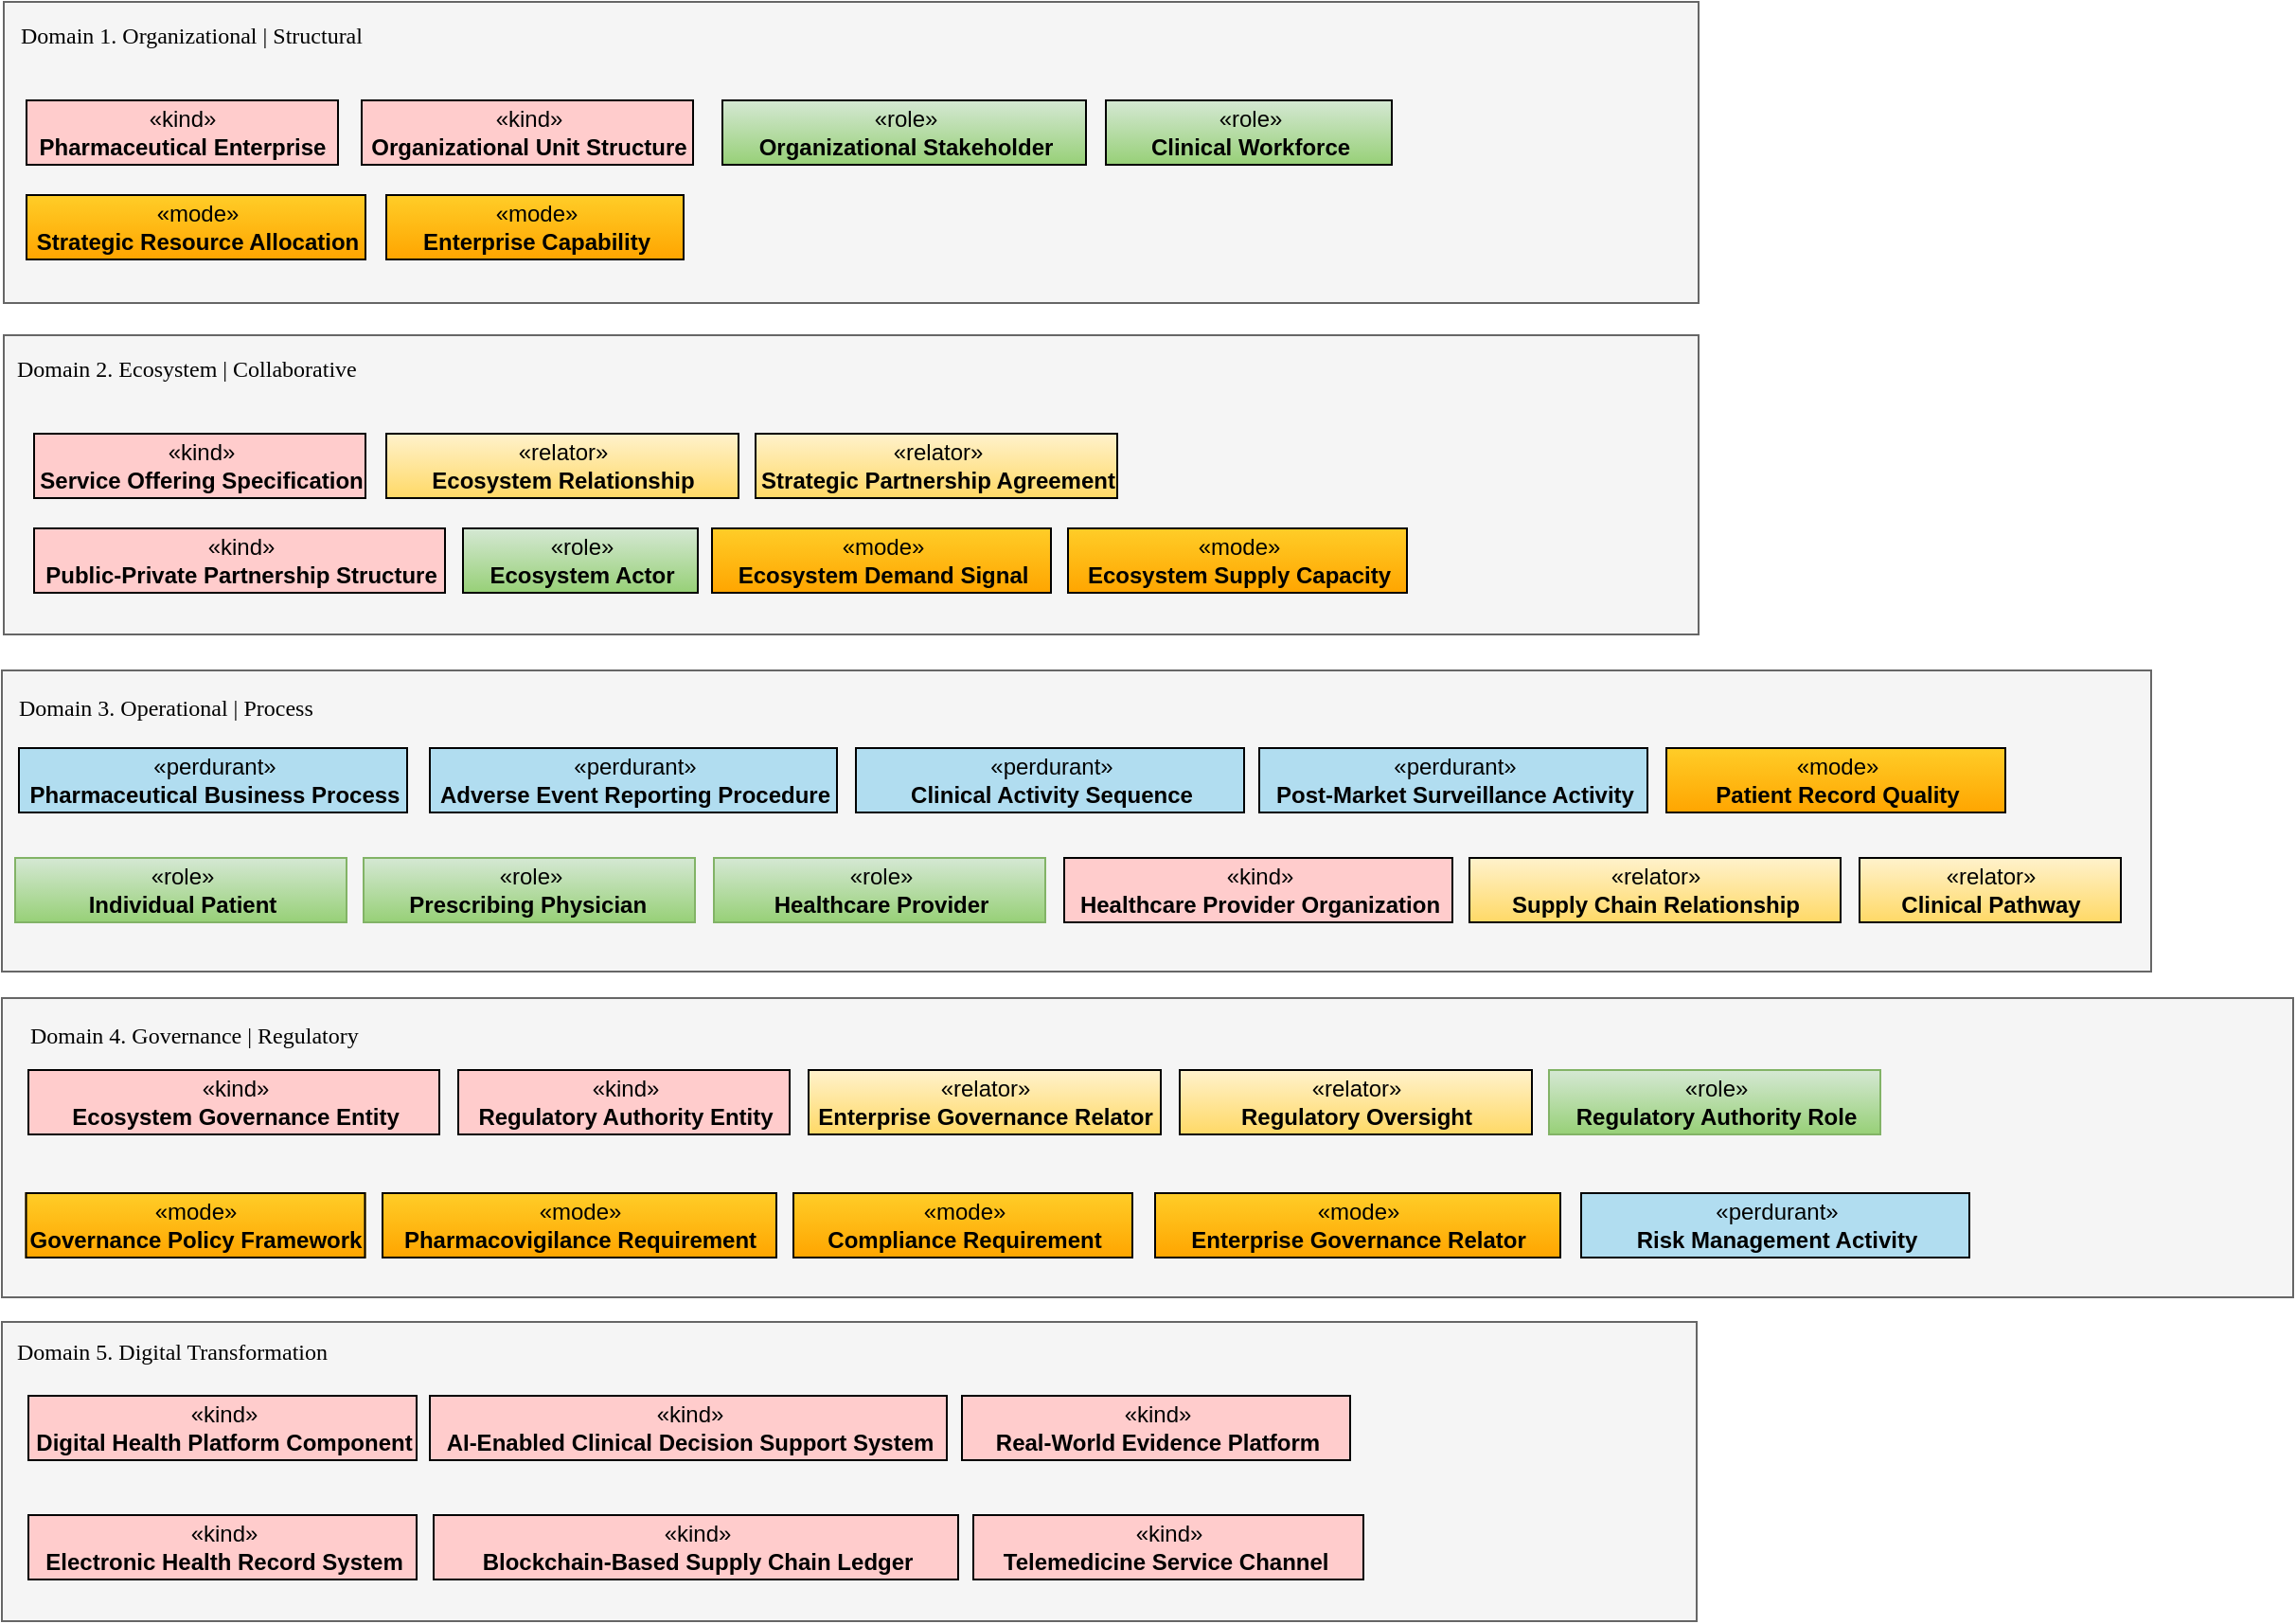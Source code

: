 <mxfile version="28.0.6" pages="2">
  <diagram name="Domains" id="QQcA66JJbzNHD_JemUBN">
    <mxGraphModel dx="2195" dy="822" grid="0" gridSize="10" guides="1" tooltips="1" connect="1" arrows="1" fold="1" page="0" pageScale="1" pageWidth="827" pageHeight="1169" math="0" shadow="0">
      <root>
        <mxCell id="0" />
        <mxCell id="1" parent="0" />
        <mxCell id="PXa8CGQVMVHUV_V5axeV-1" value="" style="rounded=0;whiteSpace=wrap;html=1;strokeColor=#666666;fillColor=#f5f5f5;fontColor=#333333;" parent="1" vertex="1">
          <mxGeometry x="-59" y="38" width="895" height="159" as="geometry" />
        </mxCell>
        <mxCell id="PXa8CGQVMVHUV_V5axeV-3" value="" style="rounded=0;whiteSpace=wrap;html=1;strokeColor=#666666;fillColor=#f5f5f5;fontColor=#333333;" parent="1" vertex="1">
          <mxGeometry x="-59" y="214" width="895" height="158" as="geometry" />
        </mxCell>
        <mxCell id="PXa8CGQVMVHUV_V5axeV-4" value="" style="rounded=0;whiteSpace=wrap;html=1;strokeColor=#666666;fillColor=#f5f5f5;fontColor=#333333;" parent="1" vertex="1">
          <mxGeometry x="-60" y="391" width="1135" height="159" as="geometry" />
        </mxCell>
        <mxCell id="PXa8CGQVMVHUV_V5axeV-5" value="" style="rounded=0;whiteSpace=wrap;html=1;strokeColor=#666666;fillColor=#f5f5f5;fontColor=#333333;" parent="1" vertex="1">
          <mxGeometry x="-60" y="564" width="1210" height="158" as="geometry" />
        </mxCell>
        <mxCell id="PXa8CGQVMVHUV_V5axeV-6" value="Domain 1. Organizational | Structural" style="text;html=1;align=left;verticalAlign=middle;whiteSpace=wrap;rounded=0;fontFamily=Times New Roman;" parent="1" vertex="1">
          <mxGeometry x="-52" y="41" width="244" height="30" as="geometry" />
        </mxCell>
        <mxCell id="PXa8CGQVMVHUV_V5axeV-7" value="Domain 2. Ecosystem | Collaborative" style="text;html=1;align=left;verticalAlign=middle;whiteSpace=wrap;rounded=0;fontFamily=Times New Roman;" parent="1" vertex="1">
          <mxGeometry x="-54.5" y="217" width="244" height="30" as="geometry" />
        </mxCell>
        <mxCell id="PXa8CGQVMVHUV_V5axeV-8" value="Domain 3. Operational | Process" style="text;html=1;align=left;verticalAlign=middle;whiteSpace=wrap;rounded=0;fontFamily=Times New Roman;" parent="1" vertex="1">
          <mxGeometry x="-53" y="396" width="244" height="30" as="geometry" />
        </mxCell>
        <mxCell id="PXa8CGQVMVHUV_V5axeV-9" value="Domain 4. Governance | Regulatory" style="text;html=1;align=left;verticalAlign=middle;whiteSpace=wrap;rounded=0;fontFamily=Times New Roman;" parent="1" vertex="1">
          <mxGeometry x="-47" y="569" width="244" height="30" as="geometry" />
        </mxCell>
        <mxCell id="PXa8CGQVMVHUV_V5axeV-10" value="" style="rounded=0;whiteSpace=wrap;html=1;strokeColor=#666666;fillColor=#f5f5f5;fontColor=#333333;" parent="1" vertex="1">
          <mxGeometry x="-60" y="735" width="895" height="158" as="geometry" />
        </mxCell>
        <mxCell id="PXa8CGQVMVHUV_V5axeV-11" value="Domain 5. Digital Transformation" style="text;html=1;align=left;verticalAlign=middle;whiteSpace=wrap;rounded=0;fontFamily=Times New Roman;" parent="1" vertex="1">
          <mxGeometry x="-54" y="736" width="244" height="30" as="geometry" />
        </mxCell>
        <mxCell id="PXa8CGQVMVHUV_V5axeV-13" value="" style="fontStyle=0;align=center;verticalAlign=top;childLayout=stackLayout;horizontal=1;startSize=49;horizontalStack=0;resizeParent=1;resizeParentMax=0;resizeLast=0;collapsible=1;marginBottom=0;labelBackgroundColor=none;fillColor=#ffcccc;strokeColor=#36393d;" parent="1" vertex="1">
          <mxGeometry x="-47" y="90" width="164.5" height="34" as="geometry" />
        </mxCell>
        <mxCell id="PXa8CGQVMVHUV_V5axeV-14" value="&lt;span&gt;«kind»&lt;br&gt;&lt;b&gt;Pharmaceutical Enterprise&lt;/b&gt;&lt;/span&gt;" style="html=1;fillColor=none;labelBackgroundColor=none;" parent="PXa8CGQVMVHUV_V5axeV-13" vertex="1">
          <mxGeometry width="164.5" height="34" as="geometry" />
        </mxCell>
        <mxCell id="PXa8CGQVMVHUV_V5axeV-17" value="" style="fontStyle=0;align=center;verticalAlign=top;childLayout=stackLayout;horizontal=1;startSize=49;horizontalStack=0;resizeParent=1;resizeParentMax=0;resizeLast=0;collapsible=1;marginBottom=0;labelBackgroundColor=none;fillColor=#ffcccc;strokeColor=#36393d;" parent="1" vertex="1">
          <mxGeometry x="130" y="90" width="175" height="34" as="geometry" />
        </mxCell>
        <mxCell id="PXa8CGQVMVHUV_V5axeV-18" value="&lt;span&gt;«kind»&lt;br&gt;&lt;b&gt;Organizational Unit Structure&lt;/b&gt;&lt;/span&gt;" style="html=1;fillColor=none;labelBackgroundColor=none;" parent="PXa8CGQVMVHUV_V5axeV-17" vertex="1">
          <mxGeometry width="175" height="34" as="geometry" />
        </mxCell>
        <mxCell id="PXa8CGQVMVHUV_V5axeV-20" value="" style="fontStyle=0;align=center;verticalAlign=top;childLayout=stackLayout;horizontal=1;startSize=49;horizontalStack=0;resizeParent=1;resizeParentMax=0;resizeLast=0;collapsible=1;marginBottom=0;labelBackgroundColor=none;fillColor=#d5e8d4;strokeColor=#82b366;gradientColor=#97d077;" parent="1" vertex="1">
          <mxGeometry x="320.5" y="90" width="192" height="34" as="geometry" />
        </mxCell>
        <mxCell id="PXa8CGQVMVHUV_V5axeV-21" value="&lt;span&gt;«role»&lt;br&gt;&lt;b&gt;Organizational Stakeholder&lt;/b&gt;&lt;/span&gt;" style="html=1;fillColor=none;labelBackgroundColor=none;" parent="PXa8CGQVMVHUV_V5axeV-20" vertex="1">
          <mxGeometry width="192" height="34" as="geometry" />
        </mxCell>
        <mxCell id="PXa8CGQVMVHUV_V5axeV-22" value="" style="fontStyle=0;align=center;verticalAlign=top;childLayout=stackLayout;horizontal=1;startSize=49;horizontalStack=0;resizeParent=1;resizeParentMax=0;resizeLast=0;collapsible=1;marginBottom=0;labelBackgroundColor=none;fillColor=#fff2cc;strokeColor=#d6b656;gradientColor=#ffd966;" parent="1" vertex="1">
          <mxGeometry x="562" y="602" width="186" height="34" as="geometry" />
        </mxCell>
        <mxCell id="PXa8CGQVMVHUV_V5axeV-23" value="&lt;span&gt;«relator»&lt;br&gt;&lt;b&gt;Regulatory Oversight&lt;/b&gt;&lt;/span&gt;" style="html=1;fillColor=none;labelBackgroundColor=none;" parent="PXa8CGQVMVHUV_V5axeV-22" vertex="1">
          <mxGeometry width="186" height="34" as="geometry" />
        </mxCell>
        <mxCell id="PXa8CGQVMVHUV_V5axeV-26" value="" style="fontStyle=0;align=center;verticalAlign=top;childLayout=stackLayout;horizontal=1;startSize=49;horizontalStack=0;resizeParent=1;resizeParentMax=0;resizeLast=0;collapsible=1;marginBottom=0;labelBackgroundColor=none;fillColor=#ffcd28;strokeColor=#d79b00;gradientColor=#ffa500;" parent="1" vertex="1">
          <mxGeometry x="143" y="140" width="157" height="34" as="geometry" />
        </mxCell>
        <mxCell id="PXa8CGQVMVHUV_V5axeV-27" value="&lt;span&gt;«mode»&lt;br&gt;&lt;b&gt;Enterprise Capability&lt;/b&gt;&lt;/span&gt;" style="html=1;fillColor=none;labelBackgroundColor=none;" parent="PXa8CGQVMVHUV_V5axeV-26" vertex="1">
          <mxGeometry width="157" height="34" as="geometry" />
        </mxCell>
        <mxCell id="PXa8CGQVMVHUV_V5axeV-28" value="" style="fontStyle=0;align=center;verticalAlign=top;childLayout=stackLayout;horizontal=1;startSize=49;horizontalStack=0;resizeParent=1;resizeParentMax=0;resizeLast=0;collapsible=1;marginBottom=0;labelBackgroundColor=none;fillColor=#ffcd28;strokeColor=#d79b00;gradientColor=#ffa500;" parent="1" vertex="1">
          <mxGeometry x="-47" y="140" width="179" height="34" as="geometry" />
        </mxCell>
        <mxCell id="PXa8CGQVMVHUV_V5axeV-29" value="&lt;span&gt;«mode»&lt;br&gt;&lt;b&gt;Strategic Resource Allocation&lt;/b&gt;&lt;/span&gt;" style="html=1;fillColor=none;labelBackgroundColor=none;" parent="PXa8CGQVMVHUV_V5axeV-28" vertex="1">
          <mxGeometry width="179" height="34" as="geometry" />
        </mxCell>
        <mxCell id="PXa8CGQVMVHUV_V5axeV-30" value="" style="fontStyle=0;align=center;verticalAlign=top;childLayout=stackLayout;horizontal=1;startSize=49;horizontalStack=0;resizeParent=1;resizeParentMax=0;resizeLast=0;collapsible=1;marginBottom=0;labelBackgroundColor=none;fillColor=#d5e8d4;strokeColor=#82b366;gradientColor=#97d077;" parent="1" vertex="1">
          <mxGeometry x="523" y="90" width="151" height="34" as="geometry" />
        </mxCell>
        <mxCell id="PXa8CGQVMVHUV_V5axeV-31" value="&lt;span&gt;«role»&lt;br&gt;&lt;b&gt;Clinical Workforce&lt;/b&gt;&lt;/span&gt;" style="html=1;fillColor=none;labelBackgroundColor=none;" parent="PXa8CGQVMVHUV_V5axeV-30" vertex="1">
          <mxGeometry width="151" height="34" as="geometry" />
        </mxCell>
        <mxCell id="PXa8CGQVMVHUV_V5axeV-32" value="" style="fontStyle=0;align=center;verticalAlign=top;childLayout=stackLayout;horizontal=1;startSize=49;horizontalStack=0;resizeParent=1;resizeParentMax=0;resizeLast=0;collapsible=1;marginBottom=0;labelBackgroundColor=none;fillColor=#d5e8d4;strokeColor=#82b366;gradientColor=#97d077;" parent="1" vertex="1">
          <mxGeometry x="183.5" y="316" width="124" height="34" as="geometry" />
        </mxCell>
        <mxCell id="PXa8CGQVMVHUV_V5axeV-33" value="&lt;span&gt;«role»&lt;br&gt;&lt;b&gt;Ecosystem Actor&lt;/b&gt;&lt;/span&gt;" style="html=1;fillColor=none;labelBackgroundColor=none;" parent="PXa8CGQVMVHUV_V5axeV-32" vertex="1">
          <mxGeometry width="124" height="34" as="geometry" />
        </mxCell>
        <mxCell id="PXa8CGQVMVHUV_V5axeV-34" value="" style="fontStyle=0;align=center;verticalAlign=top;childLayout=stackLayout;horizontal=1;startSize=49;horizontalStack=0;resizeParent=1;resizeParentMax=0;resizeLast=0;collapsible=1;marginBottom=0;labelBackgroundColor=none;fillColor=#fff2cc;strokeColor=#d6b656;gradientColor=#ffd966;" parent="1" vertex="1">
          <mxGeometry x="143" y="266" width="186" height="34" as="geometry" />
        </mxCell>
        <mxCell id="PXa8CGQVMVHUV_V5axeV-35" value="&lt;span&gt;«relator»&lt;br&gt;&lt;b&gt;Ecosystem Relationship&lt;/b&gt;&lt;/span&gt;" style="html=1;fillColor=none;labelBackgroundColor=none;" parent="PXa8CGQVMVHUV_V5axeV-34" vertex="1">
          <mxGeometry width="186" height="34" as="geometry" />
        </mxCell>
        <mxCell id="PXa8CGQVMVHUV_V5axeV-36" value="" style="fontStyle=0;align=center;verticalAlign=top;childLayout=stackLayout;horizontal=1;startSize=49;horizontalStack=0;resizeParent=1;resizeParentMax=0;resizeLast=0;collapsible=1;marginBottom=0;labelBackgroundColor=none;fillColor=#ffcccc;strokeColor=#36393d;" parent="1" vertex="1">
          <mxGeometry x="-43" y="266" width="175" height="34" as="geometry" />
        </mxCell>
        <mxCell id="PXa8CGQVMVHUV_V5axeV-37" value="&lt;span&gt;«kind»&lt;br&gt;&lt;b&gt;Service Offering Specification&lt;/b&gt;&lt;/span&gt;" style="html=1;fillColor=none;labelBackgroundColor=none;" parent="PXa8CGQVMVHUV_V5axeV-36" vertex="1">
          <mxGeometry width="175" height="34" as="geometry" />
        </mxCell>
        <mxCell id="PXa8CGQVMVHUV_V5axeV-38" value="" style="fontStyle=0;align=center;verticalAlign=top;childLayout=stackLayout;horizontal=1;startSize=49;horizontalStack=0;resizeParent=1;resizeParentMax=0;resizeLast=0;collapsible=1;marginBottom=0;labelBackgroundColor=none;fillColor=#fff2cc;strokeColor=#d6b656;gradientColor=#ffd966;" parent="1" vertex="1">
          <mxGeometry x="338" y="266" width="191" height="34" as="geometry" />
        </mxCell>
        <mxCell id="PXa8CGQVMVHUV_V5axeV-39" value="«relator»&lt;br&gt;&lt;b&gt;Strategic Partnership Agreement&lt;/b&gt;" style="html=1;fillColor=none;labelBackgroundColor=none;" parent="PXa8CGQVMVHUV_V5axeV-38" vertex="1">
          <mxGeometry width="191" height="34" as="geometry" />
        </mxCell>
        <mxCell id="PXa8CGQVMVHUV_V5axeV-40" value="" style="fontStyle=0;align=center;verticalAlign=top;childLayout=stackLayout;horizontal=1;startSize=49;horizontalStack=0;resizeParent=1;resizeParentMax=0;resizeLast=0;collapsible=1;marginBottom=0;labelBackgroundColor=none;fillColor=#ffcd28;strokeColor=#d79b00;gradientColor=#ffa500;" parent="1" vertex="1">
          <mxGeometry x="315" y="316" width="179" height="34" as="geometry" />
        </mxCell>
        <mxCell id="PXa8CGQVMVHUV_V5axeV-41" value="&lt;span&gt;«mode»&lt;br&gt;&lt;b&gt;Ecosystem Demand Signal&lt;/b&gt;&lt;/span&gt;" style="html=1;fillColor=none;labelBackgroundColor=none;" parent="PXa8CGQVMVHUV_V5axeV-40" vertex="1">
          <mxGeometry width="179" height="34" as="geometry" />
        </mxCell>
        <mxCell id="PXa8CGQVMVHUV_V5axeV-42" value="" style="fontStyle=0;align=center;verticalAlign=top;childLayout=stackLayout;horizontal=1;startSize=49;horizontalStack=0;resizeParent=1;resizeParentMax=0;resizeLast=0;collapsible=1;marginBottom=0;labelBackgroundColor=none;fillColor=#ffcd28;strokeColor=#d79b00;gradientColor=#ffa500;" parent="1" vertex="1">
          <mxGeometry x="503" y="316" width="179" height="34" as="geometry" />
        </mxCell>
        <mxCell id="PXa8CGQVMVHUV_V5axeV-43" value="&lt;span&gt;«mode»&lt;br&gt;&lt;b&gt;Ecosystem Supply Capacity&lt;/b&gt;&lt;/span&gt;" style="html=1;fillColor=none;labelBackgroundColor=none;" parent="PXa8CGQVMVHUV_V5axeV-42" vertex="1">
          <mxGeometry width="179" height="34" as="geometry" />
        </mxCell>
        <mxCell id="PXa8CGQVMVHUV_V5axeV-44" value="" style="fontStyle=0;align=center;verticalAlign=top;childLayout=stackLayout;horizontal=1;startSize=49;horizontalStack=0;resizeParent=1;resizeParentMax=0;resizeLast=0;collapsible=1;marginBottom=0;labelBackgroundColor=none;fillColor=#ffcccc;strokeColor=#36393d;" parent="1" vertex="1">
          <mxGeometry x="-43" y="316" width="217" height="34" as="geometry" />
        </mxCell>
        <mxCell id="PXa8CGQVMVHUV_V5axeV-45" value="&lt;span&gt;«kind»&lt;br&gt;&lt;b&gt;Public-Private Partnership Structure&lt;/b&gt;&lt;/span&gt;" style="html=1;fillColor=none;labelBackgroundColor=none;" parent="PXa8CGQVMVHUV_V5axeV-44" vertex="1">
          <mxGeometry width="217" height="34" as="geometry" />
        </mxCell>
        <mxCell id="PXa8CGQVMVHUV_V5axeV-50" value="" style="fontStyle=0;align=center;verticalAlign=top;childLayout=stackLayout;horizontal=1;startSize=49;horizontalStack=0;resizeParent=1;resizeParentMax=0;resizeLast=0;collapsible=1;marginBottom=0;labelBackgroundColor=none;fillColor=#ffcccc;strokeColor=#36393d;" parent="1" vertex="1">
          <mxGeometry x="-46" y="602" width="217" height="34" as="geometry" />
        </mxCell>
        <mxCell id="PXa8CGQVMVHUV_V5axeV-51" value="&lt;span&gt;«kind»&lt;br&gt;&lt;b&gt;Ecosystem Governance Entity&lt;/b&gt;&lt;/span&gt;" style="html=1;fillColor=none;labelBackgroundColor=none;" parent="PXa8CGQVMVHUV_V5axeV-50" vertex="1">
          <mxGeometry width="217" height="34" as="geometry" />
        </mxCell>
        <mxCell id="PXa8CGQVMVHUV_V5axeV-54" value="" style="fontStyle=0;align=center;verticalAlign=top;childLayout=stackLayout;horizontal=1;startSize=49;horizontalStack=0;resizeParent=1;resizeParentMax=0;resizeLast=0;collapsible=1;marginBottom=0;labelBackgroundColor=none;fillColor=#b1ddf0;strokeColor=#10739e;" parent="1" vertex="1">
          <mxGeometry x="-51" y="432" width="205" height="34" as="geometry" />
        </mxCell>
        <mxCell id="PXa8CGQVMVHUV_V5axeV-55" value="&lt;span&gt;«perdurant»&lt;br&gt;&lt;b&gt;Pharmaceutical Business Process&lt;/b&gt;&lt;/span&gt;" style="html=1;fillColor=none;labelBackgroundColor=none;" parent="PXa8CGQVMVHUV_V5axeV-54" vertex="1">
          <mxGeometry width="205" height="34" as="geometry" />
        </mxCell>
        <mxCell id="PXa8CGQVMVHUV_V5axeV-56" value="" style="fontStyle=0;align=center;verticalAlign=top;childLayout=stackLayout;horizontal=1;startSize=49;horizontalStack=0;resizeParent=1;resizeParentMax=0;resizeLast=0;collapsible=1;marginBottom=0;labelBackgroundColor=none;fillColor=#b1ddf0;strokeColor=#10739e;" parent="1" vertex="1">
          <mxGeometry x="391" y="432" width="205" height="34" as="geometry" />
        </mxCell>
        <mxCell id="PXa8CGQVMVHUV_V5axeV-57" value="&lt;span&gt;«perdurant»&lt;br&gt;&lt;b&gt;Clinical Activity Sequence&lt;/b&gt;&lt;/span&gt;" style="html=1;fillColor=none;labelBackgroundColor=none;" parent="PXa8CGQVMVHUV_V5axeV-56" vertex="1">
          <mxGeometry width="205" height="34" as="geometry" />
        </mxCell>
        <mxCell id="PXa8CGQVMVHUV_V5axeV-58" value="" style="fontStyle=0;align=center;verticalAlign=top;childLayout=stackLayout;horizontal=1;startSize=49;horizontalStack=0;resizeParent=1;resizeParentMax=0;resizeLast=0;collapsible=1;marginBottom=0;labelBackgroundColor=none;fillColor=#ffcccc;strokeColor=#36393d;" parent="1" vertex="1">
          <mxGeometry x="-53" y="490" width="175" height="34" as="geometry" />
        </mxCell>
        <mxCell id="PXa8CGQVMVHUV_V5axeV-59" value="&lt;span&gt;«role»&lt;br&gt;&lt;b&gt;Individual Patient&lt;/b&gt;&lt;/span&gt;" style="html=1;fillColor=#d5e8d4;labelBackgroundColor=none;gradientColor=#97d077;strokeColor=#82b366;" parent="PXa8CGQVMVHUV_V5axeV-58" vertex="1">
          <mxGeometry width="175" height="34" as="geometry" />
        </mxCell>
        <mxCell id="PXa8CGQVMVHUV_V5axeV-60" value="" style="fontStyle=0;align=center;verticalAlign=top;childLayout=stackLayout;horizontal=1;startSize=49;horizontalStack=0;resizeParent=1;resizeParentMax=0;resizeLast=0;collapsible=1;marginBottom=0;labelBackgroundColor=none;fillColor=#fff2cc;strokeColor=#d6b656;gradientColor=#ffd966;" parent="1" vertex="1">
          <mxGeometry x="921" y="490" width="138" height="34" as="geometry" />
        </mxCell>
        <mxCell id="PXa8CGQVMVHUV_V5axeV-61" value="&lt;span&gt;«relator»&lt;br&gt;&lt;b&gt;Clinical Pathway&lt;/b&gt;&lt;/span&gt;" style="html=1;fillColor=none;labelBackgroundColor=none;" parent="PXa8CGQVMVHUV_V5axeV-60" vertex="1">
          <mxGeometry width="138" height="34" as="geometry" />
        </mxCell>
        <mxCell id="PXa8CGQVMVHUV_V5axeV-62" value="" style="fontStyle=0;align=center;verticalAlign=top;childLayout=stackLayout;horizontal=1;startSize=49;horizontalStack=0;resizeParent=1;resizeParentMax=0;resizeLast=0;collapsible=1;marginBottom=0;labelBackgroundColor=none;fillColor=#ffcccc;strokeColor=#36393d;" parent="1" vertex="1">
          <mxGeometry x="131" y="490" width="175" height="34" as="geometry" />
        </mxCell>
        <mxCell id="PXa8CGQVMVHUV_V5axeV-63" value="&lt;span&gt;«role»&lt;br&gt;&lt;b&gt;Prescribing Physician&amp;nbsp;&lt;/b&gt;&lt;/span&gt;" style="html=1;fillColor=#d5e8d4;labelBackgroundColor=none;gradientColor=#97d077;strokeColor=#82b366;" parent="PXa8CGQVMVHUV_V5axeV-62" vertex="1">
          <mxGeometry width="175" height="34" as="geometry" />
        </mxCell>
        <mxCell id="PXa8CGQVMVHUV_V5axeV-64" value="" style="fontStyle=0;align=center;verticalAlign=top;childLayout=stackLayout;horizontal=1;startSize=49;horizontalStack=0;resizeParent=1;resizeParentMax=0;resizeLast=0;collapsible=1;marginBottom=0;labelBackgroundColor=none;fillColor=#ffcccc;strokeColor=#36393d;" parent="1" vertex="1">
          <mxGeometry x="501" y="490" width="205" height="34" as="geometry" />
        </mxCell>
        <mxCell id="PXa8CGQVMVHUV_V5axeV-65" value="&lt;span&gt;«kind»&lt;br&gt;&lt;b&gt;Healthcare Provider Organization&lt;/b&gt;&lt;/span&gt;" style="html=1;fillColor=none;labelBackgroundColor=none;" parent="PXa8CGQVMVHUV_V5axeV-64" vertex="1">
          <mxGeometry width="205" height="34" as="geometry" />
        </mxCell>
        <mxCell id="PXa8CGQVMVHUV_V5axeV-66" value="" style="fontStyle=0;align=center;verticalAlign=top;childLayout=stackLayout;horizontal=1;startSize=49;horizontalStack=0;resizeParent=1;resizeParentMax=0;resizeLast=0;collapsible=1;marginBottom=0;labelBackgroundColor=none;fillColor=#ffcccc;strokeColor=#36393d;" parent="1" vertex="1">
          <mxGeometry x="316" y="490" width="175" height="34" as="geometry" />
        </mxCell>
        <mxCell id="PXa8CGQVMVHUV_V5axeV-67" value="&lt;span&gt;«role»&lt;br&gt;&lt;b&gt;Healthcare Provider&lt;/b&gt;&lt;/span&gt;" style="html=1;fillColor=#d5e8d4;labelBackgroundColor=none;gradientColor=#97d077;strokeColor=#82b366;" parent="PXa8CGQVMVHUV_V5axeV-66" vertex="1">
          <mxGeometry width="175" height="34" as="geometry" />
        </mxCell>
        <mxCell id="PXa8CGQVMVHUV_V5axeV-68" value="" style="fontStyle=0;align=center;verticalAlign=top;childLayout=stackLayout;horizontal=1;startSize=49;horizontalStack=0;resizeParent=1;resizeParentMax=0;resizeLast=0;collapsible=1;marginBottom=0;labelBackgroundColor=none;fillColor=#b1ddf0;strokeColor=#10739e;" parent="1" vertex="1">
          <mxGeometry x="166" y="432" width="215" height="34" as="geometry" />
        </mxCell>
        <mxCell id="PXa8CGQVMVHUV_V5axeV-69" value="&lt;span&gt;«perdurant»&lt;br&gt;&lt;b&gt;Adverse Event Reporting Procedure&lt;/b&gt;&lt;/span&gt;" style="html=1;fillColor=none;labelBackgroundColor=none;" parent="PXa8CGQVMVHUV_V5axeV-68" vertex="1">
          <mxGeometry width="215" height="34" as="geometry" />
        </mxCell>
        <mxCell id="PXa8CGQVMVHUV_V5axeV-71" value="" style="fontStyle=0;align=center;verticalAlign=top;childLayout=stackLayout;horizontal=1;startSize=49;horizontalStack=0;resizeParent=1;resizeParentMax=0;resizeLast=0;collapsible=1;marginBottom=0;labelBackgroundColor=none;fillColor=#ffcccc;strokeColor=#36393d;" parent="1" vertex="1">
          <mxGeometry x="181" y="602" width="175" height="34" as="geometry" />
        </mxCell>
        <mxCell id="PXa8CGQVMVHUV_V5axeV-72" value="&lt;span&gt;«kind»&lt;br&gt;&lt;b&gt;Regulatory Authority Entity&lt;/b&gt;&lt;/span&gt;" style="html=1;fillColor=none;labelBackgroundColor=none;" parent="PXa8CGQVMVHUV_V5axeV-71" vertex="1">
          <mxGeometry width="175" height="34" as="geometry" />
        </mxCell>
        <mxCell id="PXa8CGQVMVHUV_V5axeV-73" value="&lt;span&gt;«role»&lt;br&gt;&lt;b&gt;Regulatory Authority Role&lt;/b&gt;&lt;/span&gt;" style="html=1;fillColor=#d5e8d4;labelBackgroundColor=none;gradientColor=#97d077;strokeColor=#82b366;" parent="1" vertex="1">
          <mxGeometry x="757" y="602" width="175" height="34" as="geometry" />
        </mxCell>
        <mxCell id="PXa8CGQVMVHUV_V5axeV-74" value="" style="fontStyle=0;align=center;verticalAlign=top;childLayout=stackLayout;horizontal=1;startSize=49;horizontalStack=0;resizeParent=1;resizeParentMax=0;resizeLast=0;collapsible=1;marginBottom=0;labelBackgroundColor=none;fillColor=#fff2cc;strokeColor=#d6b656;gradientColor=#ffd966;" parent="1" vertex="1">
          <mxGeometry x="366" y="602" width="186" height="34" as="geometry" />
        </mxCell>
        <mxCell id="PXa8CGQVMVHUV_V5axeV-75" value="&lt;span&gt;«relator»&lt;br&gt;&lt;b&gt;Enterprise Governance Relator&lt;/b&gt;&lt;/span&gt;" style="html=1;fillColor=none;labelBackgroundColor=none;" parent="PXa8CGQVMVHUV_V5axeV-74" vertex="1">
          <mxGeometry width="186" height="34" as="geometry" />
        </mxCell>
        <mxCell id="PXa8CGQVMVHUV_V5axeV-76" value="" style="fontStyle=0;align=center;verticalAlign=top;childLayout=stackLayout;horizontal=1;startSize=49;horizontalStack=0;resizeParent=1;resizeParentMax=0;resizeLast=0;collapsible=1;marginBottom=0;labelBackgroundColor=none;fillColor=#ffcd28;strokeColor=#d79b00;gradientColor=#ffa500;" parent="1" vertex="1">
          <mxGeometry x="-47.25" y="667" width="179" height="34" as="geometry" />
        </mxCell>
        <mxCell id="PXa8CGQVMVHUV_V5axeV-77" value="&lt;span&gt;«mode»&lt;br&gt;&lt;b&gt;Governance Policy Framework&lt;/b&gt;&lt;/span&gt;" style="html=1;fillColor=none;labelBackgroundColor=none;" parent="PXa8CGQVMVHUV_V5axeV-76" vertex="1">
          <mxGeometry width="179" height="34" as="geometry" />
        </mxCell>
        <mxCell id="PXa8CGQVMVHUV_V5axeV-79" value="" style="fontStyle=0;align=center;verticalAlign=top;childLayout=stackLayout;horizontal=1;startSize=49;horizontalStack=0;resizeParent=1;resizeParentMax=0;resizeLast=0;collapsible=1;marginBottom=0;labelBackgroundColor=none;fillColor=#ffcd28;strokeColor=#d79b00;gradientColor=#ffa500;" parent="1" vertex="1">
          <mxGeometry x="358" y="667" width="179" height="34" as="geometry" />
        </mxCell>
        <mxCell id="PXa8CGQVMVHUV_V5axeV-80" value="&lt;span&gt;«mode»&lt;br&gt;&lt;b&gt;Compliance Requirement&lt;/b&gt;&lt;/span&gt;" style="html=1;fillColor=none;labelBackgroundColor=none;" parent="PXa8CGQVMVHUV_V5axeV-79" vertex="1">
          <mxGeometry width="179" height="34" as="geometry" />
        </mxCell>
        <mxCell id="PXa8CGQVMVHUV_V5axeV-81" value="" style="fontStyle=0;align=center;verticalAlign=top;childLayout=stackLayout;horizontal=1;startSize=49;horizontalStack=0;resizeParent=1;resizeParentMax=0;resizeLast=0;collapsible=1;marginBottom=0;labelBackgroundColor=none;fillColor=#b1ddf0;strokeColor=#10739e;" parent="1" vertex="1">
          <mxGeometry x="774" y="667" width="205" height="34" as="geometry" />
        </mxCell>
        <mxCell id="PXa8CGQVMVHUV_V5axeV-82" value="&lt;span&gt;«perdurant»&lt;br&gt;&lt;b&gt;Risk Management Activity&lt;/b&gt;&lt;/span&gt;" style="html=1;fillColor=none;labelBackgroundColor=none;" parent="PXa8CGQVMVHUV_V5axeV-81" vertex="1">
          <mxGeometry width="205" height="34" as="geometry" />
        </mxCell>
        <mxCell id="PXa8CGQVMVHUV_V5axeV-83" value="" style="fontStyle=0;align=center;verticalAlign=top;childLayout=stackLayout;horizontal=1;startSize=49;horizontalStack=0;resizeParent=1;resizeParentMax=0;resizeLast=0;collapsible=1;marginBottom=0;labelBackgroundColor=none;fillColor=#ffcd28;strokeColor=#d79b00;gradientColor=#ffa500;" parent="1" vertex="1">
          <mxGeometry x="141" y="667" width="208" height="34" as="geometry" />
        </mxCell>
        <mxCell id="PXa8CGQVMVHUV_V5axeV-84" value="&lt;span&gt;«mode»&lt;br&gt;&lt;b&gt;Pharmacovigilance Requirement&lt;/b&gt;&lt;/span&gt;" style="html=1;fillColor=none;labelBackgroundColor=none;" parent="PXa8CGQVMVHUV_V5axeV-83" vertex="1">
          <mxGeometry width="208" height="34" as="geometry" />
        </mxCell>
        <mxCell id="PXa8CGQVMVHUV_V5axeV-85" value="" style="fontStyle=0;align=center;verticalAlign=top;childLayout=stackLayout;horizontal=1;startSize=49;horizontalStack=0;resizeParent=1;resizeParentMax=0;resizeLast=0;collapsible=1;marginBottom=0;labelBackgroundColor=none;fillColor=#b1ddf0;strokeColor=#10739e;" parent="1" vertex="1">
          <mxGeometry x="604" y="432" width="205" height="34" as="geometry" />
        </mxCell>
        <mxCell id="PXa8CGQVMVHUV_V5axeV-86" value="&lt;span&gt;«perdurant»&lt;br&gt;&lt;b&gt;Post-Market Surveillance Activity&lt;/b&gt;&lt;/span&gt;" style="html=1;fillColor=none;labelBackgroundColor=none;" parent="PXa8CGQVMVHUV_V5axeV-85" vertex="1">
          <mxGeometry width="205" height="34" as="geometry" />
        </mxCell>
        <mxCell id="PXa8CGQVMVHUV_V5axeV-87" value="" style="fontStyle=0;align=center;verticalAlign=top;childLayout=stackLayout;horizontal=1;startSize=49;horizontalStack=0;resizeParent=1;resizeParentMax=0;resizeLast=0;collapsible=1;marginBottom=0;labelBackgroundColor=none;fillColor=#ffcccc;strokeColor=#36393d;" parent="1" vertex="1">
          <mxGeometry x="-46" y="774" width="205" height="34" as="geometry" />
        </mxCell>
        <mxCell id="PXa8CGQVMVHUV_V5axeV-88" value="&lt;span&gt;«kind»&lt;br&gt;&lt;b&gt;Digital Health Platform Component&lt;/b&gt;&lt;/span&gt;" style="html=1;fillColor=none;labelBackgroundColor=none;" parent="PXa8CGQVMVHUV_V5axeV-87" vertex="1">
          <mxGeometry width="205" height="34" as="geometry" />
        </mxCell>
        <mxCell id="PXa8CGQVMVHUV_V5axeV-89" value="" style="fontStyle=0;align=center;verticalAlign=top;childLayout=stackLayout;horizontal=1;startSize=49;horizontalStack=0;resizeParent=1;resizeParentMax=0;resizeLast=0;collapsible=1;marginBottom=0;labelBackgroundColor=none;fillColor=#ffcccc;strokeColor=#36393d;" parent="1" vertex="1">
          <mxGeometry x="166" y="774" width="273" height="34" as="geometry" />
        </mxCell>
        <mxCell id="PXa8CGQVMVHUV_V5axeV-90" value="&lt;span&gt;«kind»&lt;br&gt;&lt;b&gt;AI-Enabled Clinical Decision Support System&lt;/b&gt;&lt;/span&gt;" style="html=1;fillColor=none;labelBackgroundColor=none;" parent="PXa8CGQVMVHUV_V5axeV-89" vertex="1">
          <mxGeometry width="273" height="34" as="geometry" />
        </mxCell>
        <mxCell id="PXa8CGQVMVHUV_V5axeV-91" value="" style="fontStyle=0;align=center;verticalAlign=top;childLayout=stackLayout;horizontal=1;startSize=49;horizontalStack=0;resizeParent=1;resizeParentMax=0;resizeLast=0;collapsible=1;marginBottom=0;labelBackgroundColor=none;fillColor=#ffcccc;strokeColor=#36393d;" parent="1" vertex="1">
          <mxGeometry x="168" y="837" width="277" height="34" as="geometry" />
        </mxCell>
        <mxCell id="PXa8CGQVMVHUV_V5axeV-92" value="&lt;span&gt;«kind»&lt;br&gt;&lt;b&gt;Blockchain-Based Supply Chain Ledger&lt;/b&gt;&lt;/span&gt;" style="html=1;fillColor=none;labelBackgroundColor=none;" parent="PXa8CGQVMVHUV_V5axeV-91" vertex="1">
          <mxGeometry width="277" height="34" as="geometry" />
        </mxCell>
        <mxCell id="PXa8CGQVMVHUV_V5axeV-93" value="" style="fontStyle=0;align=center;verticalAlign=top;childLayout=stackLayout;horizontal=1;startSize=49;horizontalStack=0;resizeParent=1;resizeParentMax=0;resizeLast=0;collapsible=1;marginBottom=0;labelBackgroundColor=none;fillColor=#fff2cc;strokeColor=#d6b656;gradientColor=#ffd966;" parent="1" vertex="1">
          <mxGeometry x="715" y="490" width="196" height="34" as="geometry" />
        </mxCell>
        <mxCell id="PXa8CGQVMVHUV_V5axeV-94" value="&lt;span&gt;«relator»&lt;br&gt;&lt;b&gt;Supply Chain Relationship&lt;/b&gt;&lt;/span&gt;" style="html=1;fillColor=none;labelBackgroundColor=none;" parent="PXa8CGQVMVHUV_V5axeV-93" vertex="1">
          <mxGeometry width="196" height="34" as="geometry" />
        </mxCell>
        <mxCell id="PXa8CGQVMVHUV_V5axeV-95" value="" style="fontStyle=0;align=center;verticalAlign=top;childLayout=stackLayout;horizontal=1;startSize=49;horizontalStack=0;resizeParent=1;resizeParentMax=0;resizeLast=0;collapsible=1;marginBottom=0;labelBackgroundColor=none;fillColor=#ffcccc;strokeColor=#36393d;" parent="1" vertex="1">
          <mxGeometry x="-46" y="837" width="205" height="34" as="geometry" />
        </mxCell>
        <mxCell id="PXa8CGQVMVHUV_V5axeV-96" value="&lt;span&gt;«kind»&lt;br&gt;&lt;b&gt;Electronic Health Record System&lt;/b&gt;&lt;/span&gt;" style="html=1;fillColor=none;labelBackgroundColor=none;" parent="PXa8CGQVMVHUV_V5axeV-95" vertex="1">
          <mxGeometry width="205" height="34" as="geometry" />
        </mxCell>
        <mxCell id="PXa8CGQVMVHUV_V5axeV-97" value="" style="fontStyle=0;align=center;verticalAlign=top;childLayout=stackLayout;horizontal=1;startSize=49;horizontalStack=0;resizeParent=1;resizeParentMax=0;resizeLast=0;collapsible=1;marginBottom=0;labelBackgroundColor=none;fillColor=#ffcd28;strokeColor=#d79b00;gradientColor=#ffa500;" parent="1" vertex="1">
          <mxGeometry x="819" y="432" width="179" height="34" as="geometry" />
        </mxCell>
        <mxCell id="PXa8CGQVMVHUV_V5axeV-98" value="&lt;span&gt;«mode»&lt;br&gt;&lt;b&gt;Patient Record Quality&lt;/b&gt;&lt;/span&gt;" style="html=1;fillColor=none;labelBackgroundColor=none;" parent="PXa8CGQVMVHUV_V5axeV-97" vertex="1">
          <mxGeometry width="179" height="34" as="geometry" />
        </mxCell>
        <mxCell id="PXa8CGQVMVHUV_V5axeV-99" value="" style="fontStyle=0;align=center;verticalAlign=top;childLayout=stackLayout;horizontal=1;startSize=49;horizontalStack=0;resizeParent=1;resizeParentMax=0;resizeLast=0;collapsible=1;marginBottom=0;labelBackgroundColor=none;fillColor=#ffcccc;strokeColor=#36393d;" parent="1" vertex="1">
          <mxGeometry x="447" y="774" width="205" height="34" as="geometry" />
        </mxCell>
        <mxCell id="PXa8CGQVMVHUV_V5axeV-100" value="&lt;span&gt;«kind»&lt;br&gt;&lt;b&gt;Real-World Evidence Platform&lt;/b&gt;&lt;/span&gt;" style="html=1;fillColor=none;labelBackgroundColor=none;" parent="PXa8CGQVMVHUV_V5axeV-99" vertex="1">
          <mxGeometry width="205" height="34" as="geometry" />
        </mxCell>
        <mxCell id="PXa8CGQVMVHUV_V5axeV-102" value="" style="fontStyle=0;align=center;verticalAlign=top;childLayout=stackLayout;horizontal=1;startSize=49;horizontalStack=0;resizeParent=1;resizeParentMax=0;resizeLast=0;collapsible=1;marginBottom=0;labelBackgroundColor=none;fillColor=#ffcccc;strokeColor=#36393d;" parent="1" vertex="1">
          <mxGeometry x="453" y="837" width="206" height="34" as="geometry" />
        </mxCell>
        <mxCell id="PXa8CGQVMVHUV_V5axeV-103" value="&lt;span&gt;«kind»&lt;/span&gt;&lt;div&gt;&lt;span&gt;&lt;span style=&quot;white-space-collapse: collapse;&quot;&gt;&lt;b&gt;Telemedicine Service Channel&amp;nbsp;&lt;/b&gt;&lt;/span&gt;&lt;/span&gt;&lt;/div&gt;" style="html=1;fillColor=none;labelBackgroundColor=none;" parent="PXa8CGQVMVHUV_V5axeV-102" vertex="1">
          <mxGeometry width="206" height="34" as="geometry" />
        </mxCell>
        <mxCell id="xZ1cEnl-gYpaShkr-2C_-3" value="" style="fontStyle=0;align=center;verticalAlign=top;childLayout=stackLayout;horizontal=1;startSize=49;horizontalStack=0;resizeParent=1;resizeParentMax=0;resizeLast=0;collapsible=1;marginBottom=0;labelBackgroundColor=none;fillColor=#ffcd28;strokeColor=#d79b00;gradientColor=#ffa500;" parent="1" vertex="1">
          <mxGeometry x="549" y="667" width="214" height="34" as="geometry" />
        </mxCell>
        <mxCell id="xZ1cEnl-gYpaShkr-2C_-4" value="&lt;span&gt;«mode»&lt;br&gt;&lt;b&gt;Enterprise Governance Relator&lt;/b&gt;&lt;/span&gt;" style="html=1;fillColor=none;labelBackgroundColor=none;" parent="xZ1cEnl-gYpaShkr-2C_-3" vertex="1">
          <mxGeometry width="214" height="34" as="geometry" />
        </mxCell>
      </root>
    </mxGraphModel>
  </diagram>
  <diagram name="Conceptual Model" id="mATTak97YRFhfi4IACQM">
    <mxGraphModel dx="995" dy="1222" grid="0" gridSize="10" guides="1" tooltips="1" connect="1" arrows="1" fold="1" page="0" pageScale="1" pageWidth="827" pageHeight="1169" math="0" shadow="0">
      <root>
        <mxCell id="6FQ79TAhN21iuqgJehiv-0" />
        <mxCell id="6FQ79TAhN21iuqgJehiv-1" parent="6FQ79TAhN21iuqgJehiv-0" />
        <mxCell id="6FQ79TAhN21iuqgJehiv-12" value="" style="fontStyle=0;align=center;verticalAlign=top;childLayout=stackLayout;horizontal=1;startSize=49;horizontalStack=0;resizeParent=1;resizeParentMax=0;resizeLast=0;collapsible=1;marginBottom=0;labelBackgroundColor=none;fillColor=#ffcccc;strokeColor=#36393d;" parent="6FQ79TAhN21iuqgJehiv-1" vertex="1">
          <mxGeometry x="1360" y="188" width="164.5" height="34" as="geometry" />
        </mxCell>
        <mxCell id="6FQ79TAhN21iuqgJehiv-13" value="&lt;span&gt;«kind»&lt;br&gt;&lt;b&gt;Pharmaceutical Enterprise&lt;/b&gt;&lt;/span&gt;" style="html=1;fillColor=none;labelBackgroundColor=none;" parent="6FQ79TAhN21iuqgJehiv-12" vertex="1">
          <mxGeometry width="164.5" height="34" as="geometry" />
        </mxCell>
        <mxCell id="6FQ79TAhN21iuqgJehiv-14" value="" style="fontStyle=0;align=center;verticalAlign=top;childLayout=stackLayout;horizontal=1;startSize=49;horizontalStack=0;resizeParent=1;resizeParentMax=0;resizeLast=0;collapsible=1;marginBottom=0;labelBackgroundColor=none;fillColor=#ffcccc;strokeColor=#36393d;" parent="6FQ79TAhN21iuqgJehiv-1" vertex="1">
          <mxGeometry x="1354.75" y="275" width="175" height="34" as="geometry" />
        </mxCell>
        <mxCell id="6FQ79TAhN21iuqgJehiv-15" value="&lt;span&gt;«kind»&lt;br&gt;&lt;b&gt;Organizational Unit Structure&lt;/b&gt;&lt;/span&gt;" style="html=1;fillColor=none;labelBackgroundColor=none;" parent="6FQ79TAhN21iuqgJehiv-14" vertex="1">
          <mxGeometry width="175" height="34" as="geometry" />
        </mxCell>
        <mxCell id="6FQ79TAhN21iuqgJehiv-16" value="" style="fontStyle=0;align=center;verticalAlign=top;childLayout=stackLayout;horizontal=1;startSize=49;horizontalStack=0;resizeParent=1;resizeParentMax=0;resizeLast=0;collapsible=1;marginBottom=0;labelBackgroundColor=none;fillColor=#d5e8d4;strokeColor=#82b366;gradientColor=#97d077;" parent="6FQ79TAhN21iuqgJehiv-1" vertex="1">
          <mxGeometry x="1560" y="188" width="192" height="34" as="geometry" />
        </mxCell>
        <mxCell id="6FQ79TAhN21iuqgJehiv-17" value="&lt;span&gt;«role»&lt;br&gt;&lt;b&gt;Organizational Stakeholder&lt;/b&gt;&lt;/span&gt;" style="html=1;fillColor=none;labelBackgroundColor=none;" parent="6FQ79TAhN21iuqgJehiv-16" vertex="1">
          <mxGeometry width="192" height="34" as="geometry" />
        </mxCell>
        <mxCell id="6FQ79TAhN21iuqgJehiv-18" value="" style="fontStyle=0;align=center;verticalAlign=top;childLayout=stackLayout;horizontal=1;startSize=49;horizontalStack=0;resizeParent=1;resizeParentMax=0;resizeLast=0;collapsible=1;marginBottom=0;labelBackgroundColor=none;fillColor=#fff2cc;strokeColor=#d6b656;gradientColor=#ffd966;" parent="6FQ79TAhN21iuqgJehiv-1" vertex="1">
          <mxGeometry x="1537" y="520" width="186" height="34" as="geometry" />
        </mxCell>
        <mxCell id="6FQ79TAhN21iuqgJehiv-19" value="&lt;span&gt;«relator»&lt;br&gt;&lt;b&gt;Regulatory Oversight&lt;/b&gt;&lt;/span&gt;" style="html=1;fillColor=none;labelBackgroundColor=none;" parent="6FQ79TAhN21iuqgJehiv-18" vertex="1">
          <mxGeometry width="186" height="34" as="geometry" />
        </mxCell>
        <mxCell id="6FQ79TAhN21iuqgJehiv-22" value="" style="fontStyle=0;align=center;verticalAlign=top;childLayout=stackLayout;horizontal=1;startSize=49;horizontalStack=0;resizeParent=1;resizeParentMax=0;resizeLast=0;collapsible=1;marginBottom=0;labelBackgroundColor=none;fillColor=#ffcd28;strokeColor=#d79b00;gradientColor=#ffa500;" parent="6FQ79TAhN21iuqgJehiv-1" vertex="1">
          <mxGeometry x="1277" y="334" width="157" height="34" as="geometry" />
        </mxCell>
        <mxCell id="6FQ79TAhN21iuqgJehiv-23" value="&lt;span&gt;«mode»&lt;br&gt;&lt;b&gt;Enterprise Capability&lt;/b&gt;&lt;/span&gt;" style="html=1;fillColor=none;labelBackgroundColor=none;" parent="6FQ79TAhN21iuqgJehiv-22" vertex="1">
          <mxGeometry width="157" height="34" as="geometry" />
        </mxCell>
        <mxCell id="6FQ79TAhN21iuqgJehiv-24" value="" style="fontStyle=0;align=center;verticalAlign=top;childLayout=stackLayout;horizontal=1;startSize=49;horizontalStack=0;resizeParent=1;resizeParentMax=0;resizeLast=0;collapsible=1;marginBottom=0;labelBackgroundColor=none;fillColor=#ffcd28;strokeColor=#d79b00;gradientColor=#ffa500;" parent="6FQ79TAhN21iuqgJehiv-1" vertex="1">
          <mxGeometry x="1550" y="329" width="213" height="34" as="geometry" />
        </mxCell>
        <mxCell id="6FQ79TAhN21iuqgJehiv-25" value="&lt;span&gt;«mode»&lt;br&gt;&lt;b&gt;Strategic Resource Allocation&lt;/b&gt;&lt;/span&gt;" style="html=1;fillColor=none;labelBackgroundColor=none;" parent="6FQ79TAhN21iuqgJehiv-24" vertex="1">
          <mxGeometry width="213" height="34" as="geometry" />
        </mxCell>
        <mxCell id="6FQ79TAhN21iuqgJehiv-26" value="" style="fontStyle=0;align=center;verticalAlign=top;childLayout=stackLayout;horizontal=1;startSize=49;horizontalStack=0;resizeParent=1;resizeParentMax=0;resizeLast=0;collapsible=1;marginBottom=0;labelBackgroundColor=none;fillColor=#d5e8d4;strokeColor=#82b366;gradientColor=#97d077;" parent="6FQ79TAhN21iuqgJehiv-1" vertex="1">
          <mxGeometry x="1808" y="188" width="151" height="34" as="geometry" />
        </mxCell>
        <mxCell id="6FQ79TAhN21iuqgJehiv-27" value="&lt;span&gt;«role»&lt;br&gt;&lt;b&gt;Clinical Workforce&lt;/b&gt;&lt;/span&gt;" style="html=1;fillColor=none;labelBackgroundColor=none;" parent="6FQ79TAhN21iuqgJehiv-26" vertex="1">
          <mxGeometry width="151" height="34" as="geometry" />
        </mxCell>
        <mxCell id="6FQ79TAhN21iuqgJehiv-28" value="" style="fontStyle=0;align=center;verticalAlign=top;childLayout=stackLayout;horizontal=1;startSize=49;horizontalStack=0;resizeParent=1;resizeParentMax=0;resizeLast=0;collapsible=1;marginBottom=0;labelBackgroundColor=none;fillColor=#d5e8d4;strokeColor=#82b366;gradientColor=#97d077;" parent="6FQ79TAhN21iuqgJehiv-1" vertex="1">
          <mxGeometry x="1386" y="-110" width="124" height="34" as="geometry" />
        </mxCell>
        <mxCell id="6FQ79TAhN21iuqgJehiv-29" value="&lt;span&gt;«role»&lt;br&gt;&lt;b&gt;Ecosystem Actor&lt;/b&gt;&lt;/span&gt;" style="html=1;fillColor=none;labelBackgroundColor=none;" parent="6FQ79TAhN21iuqgJehiv-28" vertex="1">
          <mxGeometry width="124" height="34" as="geometry" />
        </mxCell>
        <mxCell id="6FQ79TAhN21iuqgJehiv-30" value="" style="fontStyle=0;align=center;verticalAlign=top;childLayout=stackLayout;horizontal=1;startSize=49;horizontalStack=0;resizeParent=1;resizeParentMax=0;resizeLast=0;collapsible=1;marginBottom=0;labelBackgroundColor=none;fillColor=#fff2cc;strokeColor=#d6b656;gradientColor=#ffd966;" parent="6FQ79TAhN21iuqgJehiv-1" vertex="1">
          <mxGeometry x="1529" y="-34" width="186" height="34" as="geometry" />
        </mxCell>
        <mxCell id="6FQ79TAhN21iuqgJehiv-31" value="&lt;span&gt;«relator»&lt;br&gt;&lt;b&gt;Ecosystem Relationship&lt;/b&gt;&lt;/span&gt;" style="html=1;fillColor=none;labelBackgroundColor=none;" parent="6FQ79TAhN21iuqgJehiv-30" vertex="1">
          <mxGeometry width="186" height="34" as="geometry" />
        </mxCell>
        <mxCell id="6FQ79TAhN21iuqgJehiv-36" value="" style="fontStyle=0;align=center;verticalAlign=top;childLayout=stackLayout;horizontal=1;startSize=49;horizontalStack=0;resizeParent=1;resizeParentMax=0;resizeLast=0;collapsible=1;marginBottom=0;labelBackgroundColor=none;fillColor=#ffcd28;strokeColor=#d79b00;gradientColor=#ffa500;" parent="6FQ79TAhN21iuqgJehiv-1" vertex="1">
          <mxGeometry x="1786" y="-144" width="179" height="34" as="geometry" />
        </mxCell>
        <mxCell id="6FQ79TAhN21iuqgJehiv-37" value="&lt;span&gt;«mode»&lt;br&gt;&lt;b&gt;Ecosystem Demand Signal&lt;/b&gt;&lt;/span&gt;" style="html=1;fillColor=none;labelBackgroundColor=none;" parent="6FQ79TAhN21iuqgJehiv-36" vertex="1">
          <mxGeometry width="179" height="34" as="geometry" />
        </mxCell>
        <mxCell id="h5Qw0ZUikvDZUbWIeYAk-24" style="edgeStyle=orthogonalEdgeStyle;rounded=0;orthogonalLoop=1;jettySize=auto;html=1;exitX=0.5;exitY=1;exitDx=0;exitDy=0;" parent="6FQ79TAhN21iuqgJehiv-36" source="6FQ79TAhN21iuqgJehiv-37" target="6FQ79TAhN21iuqgJehiv-37" edge="1">
          <mxGeometry relative="1" as="geometry" />
        </mxCell>
        <mxCell id="6FQ79TAhN21iuqgJehiv-38" value="" style="fontStyle=0;align=center;verticalAlign=top;childLayout=stackLayout;horizontal=1;startSize=49;horizontalStack=0;resizeParent=1;resizeParentMax=0;resizeLast=0;collapsible=1;marginBottom=0;labelBackgroundColor=none;fillColor=#ffcd28;strokeColor=#d79b00;gradientColor=#ffa500;" parent="6FQ79TAhN21iuqgJehiv-1" vertex="1">
          <mxGeometry x="1386" y="-190" width="179" height="34" as="geometry" />
        </mxCell>
        <mxCell id="6FQ79TAhN21iuqgJehiv-39" value="&lt;span&gt;«mode»&lt;br&gt;&lt;b&gt;Ecosystem Supply Capacity&lt;/b&gt;&lt;/span&gt;" style="html=1;fillColor=none;labelBackgroundColor=none;" parent="6FQ79TAhN21iuqgJehiv-38" vertex="1">
          <mxGeometry width="179" height="34" as="geometry" />
        </mxCell>
        <mxCell id="6FQ79TAhN21iuqgJehiv-40" value="" style="fontStyle=0;align=center;verticalAlign=top;childLayout=stackLayout;horizontal=1;startSize=49;horizontalStack=0;resizeParent=1;resizeParentMax=0;resizeLast=0;collapsible=1;marginBottom=0;labelBackgroundColor=none;fillColor=#ffcccc;strokeColor=#36393d;" parent="6FQ79TAhN21iuqgJehiv-1" vertex="1">
          <mxGeometry x="1781" y="-251" width="217" height="34" as="geometry" />
        </mxCell>
        <mxCell id="6FQ79TAhN21iuqgJehiv-41" value="&lt;span&gt;«kind»&lt;br&gt;&lt;b&gt;Public-Private Partnership Structure&lt;/b&gt;&lt;/span&gt;" style="html=1;fillColor=none;labelBackgroundColor=none;" parent="6FQ79TAhN21iuqgJehiv-40" vertex="1">
          <mxGeometry width="217" height="34" as="geometry" />
        </mxCell>
        <mxCell id="6FQ79TAhN21iuqgJehiv-42" value="" style="fontStyle=0;align=center;verticalAlign=top;childLayout=stackLayout;horizontal=1;startSize=49;horizontalStack=0;resizeParent=1;resizeParentMax=0;resizeLast=0;collapsible=1;marginBottom=0;labelBackgroundColor=none;fillColor=#ffcccc;strokeColor=#36393d;" parent="6FQ79TAhN21iuqgJehiv-1" vertex="1">
          <mxGeometry x="1614" y="-190" width="217" height="34" as="geometry" />
        </mxCell>
        <mxCell id="6FQ79TAhN21iuqgJehiv-43" value="&lt;span&gt;«kind»&lt;br&gt;&lt;b&gt;Ecosystem Governance Entity&lt;/b&gt;&lt;/span&gt;" style="html=1;fillColor=none;labelBackgroundColor=none;" parent="6FQ79TAhN21iuqgJehiv-42" vertex="1">
          <mxGeometry width="217" height="34" as="geometry" />
        </mxCell>
        <mxCell id="6FQ79TAhN21iuqgJehiv-44" value="" style="fontStyle=0;align=center;verticalAlign=top;childLayout=stackLayout;horizontal=1;startSize=49;horizontalStack=0;resizeParent=1;resizeParentMax=0;resizeLast=0;collapsible=1;marginBottom=0;labelBackgroundColor=none;fillColor=#fff2cc;strokeColor=#d6b656;gradientColor=#ffd966;" parent="6FQ79TAhN21iuqgJehiv-1" vertex="1">
          <mxGeometry x="1524" y="17" width="196" height="34" as="geometry" />
        </mxCell>
        <mxCell id="6FQ79TAhN21iuqgJehiv-45" value="&lt;span&gt;«relator»&lt;br&gt;&lt;b&gt;Strategic Partnership Agreement&lt;/b&gt;&lt;/span&gt;" style="html=1;fillColor=none;labelBackgroundColor=none;" parent="6FQ79TAhN21iuqgJehiv-44" vertex="1">
          <mxGeometry width="196" height="34" as="geometry" />
        </mxCell>
        <mxCell id="6FQ79TAhN21iuqgJehiv-46" value="" style="fontStyle=0;align=center;verticalAlign=top;childLayout=stackLayout;horizontal=1;startSize=49;horizontalStack=0;resizeParent=1;resizeParentMax=0;resizeLast=0;collapsible=1;marginBottom=0;labelBackgroundColor=none;fillColor=#b1ddf0;strokeColor=#10739e;" parent="6FQ79TAhN21iuqgJehiv-1" vertex="1">
          <mxGeometry x="1808" y="275" width="205" height="34" as="geometry" />
        </mxCell>
        <mxCell id="6FQ79TAhN21iuqgJehiv-47" value="&lt;span&gt;«perdurant»&lt;br&gt;&lt;b&gt;Pharmaceutical Business Process&lt;/b&gt;&lt;/span&gt;" style="html=1;fillColor=none;labelBackgroundColor=none;" parent="6FQ79TAhN21iuqgJehiv-46" vertex="1">
          <mxGeometry width="205" height="34" as="geometry" />
        </mxCell>
        <mxCell id="6FQ79TAhN21iuqgJehiv-48" value="" style="fontStyle=0;align=center;verticalAlign=top;childLayout=stackLayout;horizontal=1;startSize=49;horizontalStack=0;resizeParent=1;resizeParentMax=0;resizeLast=0;collapsible=1;marginBottom=0;labelBackgroundColor=none;fillColor=#b1ddf0;strokeColor=#10739e;" parent="6FQ79TAhN21iuqgJehiv-1" vertex="1">
          <mxGeometry x="1974" y="188" width="205" height="34" as="geometry" />
        </mxCell>
        <mxCell id="6FQ79TAhN21iuqgJehiv-49" value="&lt;span&gt;«perdurant»&lt;br&gt;&lt;b&gt;Clinical Activity Sequence&lt;/b&gt;&lt;/span&gt;" style="html=1;fillColor=none;labelBackgroundColor=none;" parent="6FQ79TAhN21iuqgJehiv-48" vertex="1">
          <mxGeometry width="205" height="34" as="geometry" />
        </mxCell>
        <mxCell id="6FQ79TAhN21iuqgJehiv-50" value="" style="fontStyle=0;align=center;verticalAlign=top;childLayout=stackLayout;horizontal=1;startSize=49;horizontalStack=0;resizeParent=1;resizeParentMax=0;resizeLast=0;collapsible=1;marginBottom=0;labelBackgroundColor=none;fillColor=#ffcccc;strokeColor=#36393d;" parent="6FQ79TAhN21iuqgJehiv-1" vertex="1">
          <mxGeometry x="1974" y="81" width="175" height="34" as="geometry" />
        </mxCell>
        <mxCell id="6FQ79TAhN21iuqgJehiv-51" value="&lt;span&gt;«role»&lt;br&gt;&lt;b&gt;Individual Patient&lt;/b&gt;&lt;/span&gt;" style="html=1;fillColor=#d5e8d4;labelBackgroundColor=none;gradientColor=#97d077;strokeColor=#82b366;" parent="6FQ79TAhN21iuqgJehiv-50" vertex="1">
          <mxGeometry width="175" height="34" as="geometry" />
        </mxCell>
        <mxCell id="6FQ79TAhN21iuqgJehiv-52" value="" style="fontStyle=0;align=center;verticalAlign=top;childLayout=stackLayout;horizontal=1;startSize=49;horizontalStack=0;resizeParent=1;resizeParentMax=0;resizeLast=0;collapsible=1;marginBottom=0;labelBackgroundColor=none;fillColor=#fff2cc;strokeColor=#d6b656;gradientColor=#ffd966;" parent="6FQ79TAhN21iuqgJehiv-1" vertex="1">
          <mxGeometry x="2218" y="81" width="138" height="34" as="geometry" />
        </mxCell>
        <mxCell id="6FQ79TAhN21iuqgJehiv-53" value="&lt;span&gt;«relator»&lt;br&gt;&lt;b&gt;Clinical Pathway&lt;/b&gt;&lt;/span&gt;" style="html=1;fillColor=none;labelBackgroundColor=none;" parent="6FQ79TAhN21iuqgJehiv-52" vertex="1">
          <mxGeometry width="138" height="34" as="geometry" />
        </mxCell>
        <mxCell id="6FQ79TAhN21iuqgJehiv-54" value="" style="fontStyle=0;align=center;verticalAlign=top;childLayout=stackLayout;horizontal=1;startSize=49;horizontalStack=0;resizeParent=1;resizeParentMax=0;resizeLast=0;collapsible=1;marginBottom=0;labelBackgroundColor=none;fillColor=#ffcccc;strokeColor=#36393d;" parent="6FQ79TAhN21iuqgJehiv-1" vertex="1">
          <mxGeometry x="1987" y="402" width="175" height="34" as="geometry" />
        </mxCell>
        <mxCell id="6FQ79TAhN21iuqgJehiv-55" value="&lt;span&gt;«role»&lt;br&gt;&lt;b&gt;Prescribing Physician&amp;nbsp;&lt;/b&gt;&lt;/span&gt;" style="html=1;fillColor=#d5e8d4;labelBackgroundColor=none;gradientColor=#97d077;strokeColor=#82b366;" parent="6FQ79TAhN21iuqgJehiv-54" vertex="1">
          <mxGeometry width="175" height="34" as="geometry" />
        </mxCell>
        <mxCell id="6FQ79TAhN21iuqgJehiv-56" value="" style="fontStyle=0;align=center;verticalAlign=top;childLayout=stackLayout;horizontal=1;startSize=49;horizontalStack=0;resizeParent=1;resizeParentMax=0;resizeLast=0;collapsible=1;marginBottom=0;labelBackgroundColor=none;fillColor=#ffcccc;strokeColor=#36393d;" parent="6FQ79TAhN21iuqgJehiv-1" vertex="1">
          <mxGeometry x="1473" y="-251" width="205" height="34" as="geometry" />
        </mxCell>
        <mxCell id="6FQ79TAhN21iuqgJehiv-57" value="&lt;span&gt;«kind»&lt;br&gt;&lt;b&gt;Healthcare Provider Organization&lt;/b&gt;&lt;/span&gt;" style="html=1;fillColor=none;labelBackgroundColor=none;" parent="6FQ79TAhN21iuqgJehiv-56" vertex="1">
          <mxGeometry width="205" height="34" as="geometry" />
        </mxCell>
        <mxCell id="6FQ79TAhN21iuqgJehiv-58" value="" style="fontStyle=0;align=center;verticalAlign=top;childLayout=stackLayout;horizontal=1;startSize=49;horizontalStack=0;resizeParent=1;resizeParentMax=0;resizeLast=0;collapsible=1;marginBottom=0;labelBackgroundColor=none;fillColor=#ffcccc;strokeColor=#36393d;" parent="6FQ79TAhN21iuqgJehiv-1" vertex="1">
          <mxGeometry x="1272" y="-251" width="175" height="34" as="geometry" />
        </mxCell>
        <mxCell id="6FQ79TAhN21iuqgJehiv-59" value="&lt;span&gt;«role»&lt;br&gt;&lt;b&gt;Healthcare Provider&lt;/b&gt;&lt;/span&gt;" style="html=1;fillColor=#d5e8d4;labelBackgroundColor=none;gradientColor=#97d077;strokeColor=#82b366;" parent="6FQ79TAhN21iuqgJehiv-58" vertex="1">
          <mxGeometry width="175" height="34" as="geometry" />
        </mxCell>
        <mxCell id="6FQ79TAhN21iuqgJehiv-60" value="" style="fontStyle=0;align=center;verticalAlign=top;childLayout=stackLayout;horizontal=1;startSize=49;horizontalStack=0;resizeParent=1;resizeParentMax=0;resizeLast=0;collapsible=1;marginBottom=0;labelBackgroundColor=none;fillColor=#b1ddf0;strokeColor=#10739e;" parent="6FQ79TAhN21iuqgJehiv-1" vertex="1">
          <mxGeometry x="973" y="-251" width="215" height="34" as="geometry" />
        </mxCell>
        <mxCell id="6FQ79TAhN21iuqgJehiv-61" value="&lt;span&gt;«perdurant»&lt;br&gt;&lt;b&gt;Adverse Event Reporting Procedure&lt;/b&gt;&lt;/span&gt;" style="html=1;fillColor=none;labelBackgroundColor=none;" parent="6FQ79TAhN21iuqgJehiv-60" vertex="1">
          <mxGeometry width="215" height="34" as="geometry" />
        </mxCell>
        <mxCell id="6FQ79TAhN21iuqgJehiv-62" value="" style="fontStyle=0;align=center;verticalAlign=top;childLayout=stackLayout;horizontal=1;startSize=49;horizontalStack=0;resizeParent=1;resizeParentMax=0;resizeLast=0;collapsible=1;marginBottom=0;labelBackgroundColor=none;fillColor=#ffcccc;strokeColor=#36393d;" parent="6FQ79TAhN21iuqgJehiv-1" vertex="1">
          <mxGeometry x="1352" y="404" width="175" height="34" as="geometry" />
        </mxCell>
        <mxCell id="6FQ79TAhN21iuqgJehiv-63" value="&lt;span&gt;«kind»&lt;br&gt;&lt;b&gt;Regulatory Authority Entity&lt;/b&gt;&lt;/span&gt;" style="html=1;fillColor=none;labelBackgroundColor=none;" parent="6FQ79TAhN21iuqgJehiv-62" vertex="1">
          <mxGeometry width="175" height="34" as="geometry" />
        </mxCell>
        <mxCell id="6FQ79TAhN21iuqgJehiv-64" value="&lt;span&gt;«role»&lt;br&gt;&lt;b&gt;Regulatory Authority Role&lt;/b&gt;&lt;/span&gt;" style="html=1;fillColor=#d5e8d4;labelBackgroundColor=none;gradientColor=#97d077;strokeColor=#82b366;" parent="6FQ79TAhN21iuqgJehiv-1" vertex="1">
          <mxGeometry x="1352" y="464" width="175" height="34" as="geometry" />
        </mxCell>
        <mxCell id="6FQ79TAhN21iuqgJehiv-65" value="" style="fontStyle=0;align=center;verticalAlign=top;childLayout=stackLayout;horizontal=1;startSize=49;horizontalStack=0;resizeParent=1;resizeParentMax=0;resizeLast=0;collapsible=1;marginBottom=0;labelBackgroundColor=none;fillColor=#fff2cc;strokeColor=#d6b656;gradientColor=#ffd966;" parent="6FQ79TAhN21iuqgJehiv-1" vertex="1">
          <mxGeometry x="1748" y="81" width="186" height="34" as="geometry" />
        </mxCell>
        <mxCell id="6FQ79TAhN21iuqgJehiv-66" value="&lt;span&gt;«relator»&lt;br&gt;&lt;b&gt;Enterprise Governance Relator&lt;/b&gt;&lt;/span&gt;" style="html=1;fillColor=none;labelBackgroundColor=none;" parent="6FQ79TAhN21iuqgJehiv-65" vertex="1">
          <mxGeometry width="186" height="34" as="geometry" />
        </mxCell>
        <mxCell id="6FQ79TAhN21iuqgJehiv-67" value="" style="fontStyle=0;align=center;verticalAlign=top;childLayout=stackLayout;horizontal=1;startSize=49;horizontalStack=0;resizeParent=1;resizeParentMax=0;resizeLast=0;collapsible=1;marginBottom=0;labelBackgroundColor=none;fillColor=#ffcd28;strokeColor=#d79b00;gradientColor=#ffa500;" parent="6FQ79TAhN21iuqgJehiv-1" vertex="1">
          <mxGeometry x="1214" y="520" width="179" height="34" as="geometry" />
        </mxCell>
        <mxCell id="6FQ79TAhN21iuqgJehiv-68" value="&lt;span&gt;«mode»&lt;br&gt;&lt;b&gt;Governance Policy Framework&lt;/b&gt;&lt;/span&gt;" style="html=1;fillColor=none;labelBackgroundColor=none;" parent="6FQ79TAhN21iuqgJehiv-67" vertex="1">
          <mxGeometry width="179" height="34" as="geometry" />
        </mxCell>
        <mxCell id="6FQ79TAhN21iuqgJehiv-69" value="" style="fontStyle=0;align=center;verticalAlign=top;childLayout=stackLayout;horizontal=1;startSize=49;horizontalStack=0;resizeParent=1;resizeParentMax=0;resizeLast=0;collapsible=1;marginBottom=0;labelBackgroundColor=none;fillColor=#ffcd28;strokeColor=#d79b00;gradientColor=#ffa500;" parent="6FQ79TAhN21iuqgJehiv-1" vertex="1">
          <mxGeometry x="994.5" y="479" width="179" height="34" as="geometry" />
        </mxCell>
        <mxCell id="6FQ79TAhN21iuqgJehiv-70" value="&lt;span&gt;«mode»&lt;br&gt;&lt;b&gt;Compliance Requirement&lt;/b&gt;&lt;/span&gt;" style="html=1;fillColor=none;labelBackgroundColor=none;" parent="6FQ79TAhN21iuqgJehiv-69" vertex="1">
          <mxGeometry width="179" height="34" as="geometry" />
        </mxCell>
        <mxCell id="6FQ79TAhN21iuqgJehiv-71" value="" style="fontStyle=0;align=center;verticalAlign=top;childLayout=stackLayout;horizontal=1;startSize=49;horizontalStack=0;resizeParent=1;resizeParentMax=0;resizeLast=0;collapsible=1;marginBottom=0;labelBackgroundColor=none;fillColor=#b1ddf0;strokeColor=#10739e;" parent="6FQ79TAhN21iuqgJehiv-1" vertex="1">
          <mxGeometry x="981.5" y="370" width="205" height="34" as="geometry" />
        </mxCell>
        <mxCell id="6FQ79TAhN21iuqgJehiv-72" value="&lt;span&gt;«perdurant»&lt;br&gt;&lt;b&gt;Risk Management Activity&lt;/b&gt;&lt;/span&gt;" style="html=1;fillColor=none;labelBackgroundColor=none;" parent="6FQ79TAhN21iuqgJehiv-71" vertex="1">
          <mxGeometry width="205" height="34" as="geometry" />
        </mxCell>
        <mxCell id="6FQ79TAhN21iuqgJehiv-77" value="" style="fontStyle=0;align=center;verticalAlign=top;childLayout=stackLayout;horizontal=1;startSize=49;horizontalStack=0;resizeParent=1;resizeParentMax=0;resizeLast=0;collapsible=1;marginBottom=0;labelBackgroundColor=none;fillColor=#ffcccc;strokeColor=#36393d;" parent="6FQ79TAhN21iuqgJehiv-1" vertex="1">
          <mxGeometry x="1656" y="404" width="205" height="34" as="geometry" />
        </mxCell>
        <mxCell id="6FQ79TAhN21iuqgJehiv-78" value="&lt;span&gt;«kind»&lt;br&gt;&lt;b&gt;Digital Health Platform Component&lt;/b&gt;&lt;/span&gt;" style="html=1;fillColor=none;labelBackgroundColor=none;" parent="6FQ79TAhN21iuqgJehiv-77" vertex="1">
          <mxGeometry width="205" height="34" as="geometry" />
        </mxCell>
        <mxCell id="6FQ79TAhN21iuqgJehiv-79" value="" style="fontStyle=0;align=center;verticalAlign=top;childLayout=stackLayout;horizontal=1;startSize=49;horizontalStack=0;resizeParent=1;resizeParentMax=0;resizeLast=0;collapsible=1;marginBottom=0;labelBackgroundColor=none;fillColor=#ffcccc;strokeColor=#36393d;" parent="6FQ79TAhN21iuqgJehiv-1" vertex="1">
          <mxGeometry x="1987" y="350" width="273" height="34" as="geometry" />
        </mxCell>
        <mxCell id="6FQ79TAhN21iuqgJehiv-80" value="&lt;span&gt;«kind»&lt;br&gt;&lt;b&gt;AI-Enabled Clinical Decision Support System&lt;/b&gt;&lt;/span&gt;" style="html=1;fillColor=none;labelBackgroundColor=none;" parent="6FQ79TAhN21iuqgJehiv-79" vertex="1">
          <mxGeometry width="273" height="34" as="geometry" />
        </mxCell>
        <mxCell id="6FQ79TAhN21iuqgJehiv-81" value="" style="fontStyle=0;align=center;verticalAlign=top;childLayout=stackLayout;horizontal=1;startSize=49;horizontalStack=0;resizeParent=1;resizeParentMax=0;resizeLast=0;collapsible=1;marginBottom=0;labelBackgroundColor=none;fillColor=#ffcccc;strokeColor=#36393d;" parent="6FQ79TAhN21iuqgJehiv-1" vertex="1">
          <mxGeometry x="945.5" y="303" width="277" height="34" as="geometry" />
        </mxCell>
        <mxCell id="6FQ79TAhN21iuqgJehiv-82" value="&lt;span&gt;«kind»&lt;br&gt;&lt;b&gt;Blockchain-Based Supply Chain Ledger&lt;/b&gt;&lt;/span&gt;" style="html=1;fillColor=none;labelBackgroundColor=none;" parent="6FQ79TAhN21iuqgJehiv-81" vertex="1">
          <mxGeometry width="277" height="34" as="geometry" />
        </mxCell>
        <mxCell id="6FQ79TAhN21iuqgJehiv-83" value="" style="fontStyle=0;align=center;verticalAlign=top;childLayout=stackLayout;horizontal=1;startSize=49;horizontalStack=0;resizeParent=1;resizeParentMax=0;resizeLast=0;collapsible=1;marginBottom=0;labelBackgroundColor=none;fillColor=#fff2cc;strokeColor=#d6b656;gradientColor=#ffd966;" parent="6FQ79TAhN21iuqgJehiv-1" vertex="1">
          <mxGeometry x="986" y="188" width="196" height="34" as="geometry" />
        </mxCell>
        <mxCell id="6FQ79TAhN21iuqgJehiv-84" value="&lt;span&gt;«relator»&lt;br&gt;&lt;b&gt;Supply Chain Relationship&lt;/b&gt;&lt;/span&gt;" style="html=1;fillColor=none;labelBackgroundColor=none;" parent="6FQ79TAhN21iuqgJehiv-83" vertex="1">
          <mxGeometry width="196" height="34" as="geometry" />
        </mxCell>
        <mxCell id="6FQ79TAhN21iuqgJehiv-85" value="" style="fontStyle=0;align=center;verticalAlign=top;childLayout=stackLayout;horizontal=1;startSize=49;horizontalStack=0;resizeParent=1;resizeParentMax=0;resizeLast=0;collapsible=1;marginBottom=0;labelBackgroundColor=none;fillColor=#ffcccc;strokeColor=#36393d;" parent="6FQ79TAhN21iuqgJehiv-1" vertex="1">
          <mxGeometry x="2061" y="-217" width="205" height="34" as="geometry" />
        </mxCell>
        <mxCell id="6FQ79TAhN21iuqgJehiv-86" value="&lt;span&gt;«kind»&lt;br&gt;&lt;b&gt;Electronic Health Record System&lt;/b&gt;&lt;/span&gt;" style="html=1;fillColor=none;labelBackgroundColor=none;" parent="6FQ79TAhN21iuqgJehiv-85" vertex="1">
          <mxGeometry width="205" height="34" as="geometry" />
        </mxCell>
        <mxCell id="6FQ79TAhN21iuqgJehiv-87" value="" style="fontStyle=0;align=center;verticalAlign=top;childLayout=stackLayout;horizontal=1;startSize=49;horizontalStack=0;resizeParent=1;resizeParentMax=0;resizeLast=0;collapsible=1;marginBottom=0;labelBackgroundColor=none;fillColor=#ffcd28;strokeColor=#d79b00;gradientColor=#ffa500;" parent="6FQ79TAhN21iuqgJehiv-1" vertex="1">
          <mxGeometry x="2031" y="-24" width="179" height="34" as="geometry" />
        </mxCell>
        <mxCell id="6FQ79TAhN21iuqgJehiv-88" value="&lt;span&gt;«mode»&lt;br&gt;&lt;b&gt;Patient Record Quality&lt;/b&gt;&lt;/span&gt;" style="html=1;fillColor=none;labelBackgroundColor=none;" parent="6FQ79TAhN21iuqgJehiv-87" vertex="1">
          <mxGeometry width="179" height="34" as="geometry" />
        </mxCell>
        <mxCell id="6FQ79TAhN21iuqgJehiv-91" value="" style="fontStyle=0;align=center;verticalAlign=top;childLayout=stackLayout;horizontal=1;startSize=49;horizontalStack=0;resizeParent=1;resizeParentMax=0;resizeLast=0;collapsible=1;marginBottom=0;labelBackgroundColor=none;fillColor=#ffcccc;strokeColor=#36393d;" parent="6FQ79TAhN21iuqgJehiv-1" vertex="1">
          <mxGeometry x="1748" y="17" width="206" height="34" as="geometry" />
        </mxCell>
        <mxCell id="6FQ79TAhN21iuqgJehiv-92" value="&lt;span&gt;«kind»&lt;/span&gt;&lt;div&gt;&lt;span&gt;&lt;span style=&quot;white-space-collapse: collapse;&quot;&gt;&lt;b&gt;Telemedicine Service Channel&amp;nbsp;&lt;/b&gt;&lt;/span&gt;&lt;/span&gt;&lt;/div&gt;" style="html=1;fillColor=none;labelBackgroundColor=none;" parent="6FQ79TAhN21iuqgJehiv-91" vertex="1">
          <mxGeometry width="206" height="34" as="geometry" />
        </mxCell>
        <mxCell id="RrXJ4QkT_N1neZefiRoi-0" value="&lt;span&gt;governs&lt;/span&gt;&lt;div&gt;&lt;span&gt;«material»&lt;/span&gt;&lt;br&gt;&lt;/div&gt;" style="endArrow=none;endSize=10;endFill=0;html=1;fontFamily=Tahoma;fontSize=12;fontColor=#000000;edgeStyle=orthogonalEdgeStyle;rounded=0;entryX=0.5;entryY=0;entryDx=0;entryDy=0;exitX=0.75;exitY=0;exitDx=0;exitDy=0;" parent="6FQ79TAhN21iuqgJehiv-1" source="6FQ79TAhN21iuqgJehiv-13" target="6FQ79TAhN21iuqgJehiv-17" edge="1">
          <mxGeometry x="-0.344" width="160" relative="1" as="geometry">
            <mxPoint x="1417" y="123" as="sourcePoint" />
            <mxPoint x="1577" y="123" as="targetPoint" />
            <mxPoint as="offset" />
            <Array as="points">
              <mxPoint x="1483" y="159" />
              <mxPoint x="1656" y="159" />
            </Array>
          </mxGeometry>
        </mxCell>
        <mxCell id="RrXJ4QkT_N1neZefiRoi-1" value="0..*" style="text;html=1;resizable=0;points=[];align=center;verticalAlign=middle;labelBackgroundColor=#ffffff;fontSize=12;fontFamily=Tahoma;fontColor=#000000;" parent="RrXJ4QkT_N1neZefiRoi-0" vertex="1" connectable="0">
          <mxGeometry x="0.775" relative="1" as="geometry">
            <mxPoint x="-17" y="12" as="offset" />
          </mxGeometry>
        </mxCell>
        <mxCell id="RrXJ4QkT_N1neZefiRoi-2" value="1" style="text;html=1;resizable=0;points=[];align=center;verticalAlign=middle;labelBackgroundColor=#ffffff;fontSize=12;fontFamily=Tahoma;fontColor=#000000;" parent="RrXJ4QkT_N1neZefiRoi-0" vertex="1" connectable="0">
          <mxGeometry x="-0.925" relative="1" as="geometry">
            <mxPoint x="7" as="offset" />
          </mxGeometry>
        </mxCell>
        <mxCell id="h5Qw0ZUikvDZUbWIeYAk-18" value="0..*" style="text;html=1;resizable=0;points=[];align=center;verticalAlign=middle;labelBackgroundColor=#ffffff;fontSize=12;fontFamily=Tahoma;fontColor=#000000;" parent="RrXJ4QkT_N1neZefiRoi-0" vertex="1" connectable="0">
          <mxGeometry x="0.775" relative="1" as="geometry">
            <mxPoint x="243" y="10" as="offset" />
          </mxGeometry>
        </mxCell>
        <mxCell id="h5Qw0ZUikvDZUbWIeYAk-19" value="1" style="text;html=1;resizable=0;points=[];align=center;verticalAlign=middle;labelBackgroundColor=#ffffff;fontSize=12;fontFamily=Tahoma;fontColor=#000000;" parent="RrXJ4QkT_N1neZefiRoi-0" vertex="1" connectable="0">
          <mxGeometry x="0.775" relative="1" as="geometry">
            <mxPoint x="64" y="13" as="offset" />
          </mxGeometry>
        </mxCell>
        <mxCell id="h5Qw0ZUikvDZUbWIeYAk-0" value="" style="fontStyle=0;align=center;verticalAlign=top;childLayout=stackLayout;horizontal=1;startSize=49;horizontalStack=0;resizeParent=1;resizeParentMax=0;resizeLast=0;collapsible=1;marginBottom=0;labelBackgroundColor=none;fillColor=#ffcd28;strokeColor=#d79b00;gradientColor=#ffa500;" parent="6FQ79TAhN21iuqgJehiv-1" vertex="1">
          <mxGeometry x="1549" y="275" width="214" height="34" as="geometry" />
        </mxCell>
        <mxCell id="h5Qw0ZUikvDZUbWIeYAk-1" value="&lt;span&gt;«mode»&lt;br&gt;&lt;b&gt;Enterprise Governance Relator&lt;/b&gt;&lt;/span&gt;" style="html=1;fillColor=none;labelBackgroundColor=none;" parent="h5Qw0ZUikvDZUbWIeYAk-0" vertex="1">
          <mxGeometry width="214" height="34" as="geometry" />
        </mxCell>
        <mxCell id="h5Qw0ZUikvDZUbWIeYAk-2" value="&lt;span&gt;is mediated by&lt;br&gt;«mediation»&lt;/span&gt;" style="endArrow=none;endSize=10;endFill=0;html=1;fontFamily=Tahoma;fontSize=12;fontColor=#000000;rounded=0;exitX=0.5;exitY=1;exitDx=0;exitDy=0;entryX=0.5;entryY=0;entryDx=0;entryDy=0;" parent="6FQ79TAhN21iuqgJehiv-1" source="6FQ79TAhN21iuqgJehiv-17" target="h5Qw0ZUikvDZUbWIeYAk-1" edge="1">
          <mxGeometry x="0.094" y="-48" width="160" relative="1" as="geometry">
            <mxPoint x="1759" y="238" as="sourcePoint" />
            <mxPoint x="1919" y="238" as="targetPoint" />
            <mxPoint as="offset" />
          </mxGeometry>
        </mxCell>
        <mxCell id="h5Qw0ZUikvDZUbWIeYAk-3" value="1..*" style="text;html=1;resizable=0;points=[];align=center;verticalAlign=middle;labelBackgroundColor=#ffffff;fontSize=12;fontFamily=Tahoma;fontColor=#000000;" parent="h5Qw0ZUikvDZUbWIeYAk-2" vertex="1" connectable="0">
          <mxGeometry x="0.775" relative="1" as="geometry">
            <mxPoint x="14" y="-7" as="offset" />
          </mxGeometry>
        </mxCell>
        <mxCell id="h5Qw0ZUikvDZUbWIeYAk-4" value="1" style="text;html=1;resizable=0;points=[];align=center;verticalAlign=middle;labelBackgroundColor=#ffffff;fontSize=12;fontFamily=Tahoma;fontColor=#000000;" parent="h5Qw0ZUikvDZUbWIeYAk-2" vertex="1" connectable="0">
          <mxGeometry x="-0.925" relative="1" as="geometry">
            <mxPoint x="8" y="8" as="offset" />
          </mxGeometry>
        </mxCell>
        <mxCell id="h5Qw0ZUikvDZUbWIeYAk-5" value="" style="endArrow=diamondThin;endSize=16;endFill=1;html=1;fontFamily=Tahoma;fontSize=12;fontColor=#000000;edgeStyle=orthogonalEdgeStyle;rounded=0;entryX=0;entryY=0.5;entryDx=0;entryDy=0;exitX=0;exitY=0.5;exitDx=0;exitDy=0;" parent="6FQ79TAhN21iuqgJehiv-1" source="6FQ79TAhN21iuqgJehiv-15" target="6FQ79TAhN21iuqgJehiv-13" edge="1">
          <mxGeometry y="10" width="160" relative="1" as="geometry">
            <mxPoint x="1248" y="342" as="sourcePoint" />
            <mxPoint x="1332.25" y="295" as="targetPoint" />
            <mxPoint as="offset" />
            <Array as="points">
              <mxPoint x="1302" y="292" />
              <mxPoint x="1302" y="205" />
            </Array>
          </mxGeometry>
        </mxCell>
        <mxCell id="h5Qw0ZUikvDZUbWIeYAk-6" value="1" style="text;html=1;resizable=0;points=[];align=center;verticalAlign=middle;labelBackgroundColor=#ffffff;fontSize=12;fontFamily=Tahoma;fontColor=#000000;" parent="h5Qw0ZUikvDZUbWIeYAk-5" vertex="1" connectable="0">
          <mxGeometry x="0.775" relative="1" as="geometry">
            <mxPoint x="9" y="13" as="offset" />
          </mxGeometry>
        </mxCell>
        <mxCell id="h5Qw0ZUikvDZUbWIeYAk-7" value="0..*" style="text;html=1;resizable=0;points=[];align=center;verticalAlign=middle;labelBackgroundColor=#ffffff;fontSize=12;fontFamily=Tahoma;fontColor=#000000;" parent="h5Qw0ZUikvDZUbWIeYAk-5" vertex="1" connectable="0">
          <mxGeometry x="-0.925" relative="1" as="geometry">
            <mxPoint x="-10" y="10" as="offset" />
          </mxGeometry>
        </mxCell>
        <mxCell id="h5Qw0ZUikvDZUbWIeYAk-9" value="&lt;span style=&quot;font-family: Tahoma; font-size: 12px;&quot;&gt;is part of&lt;/span&gt;&lt;div style=&quot;font-family: Tahoma; font-size: 12px;&quot;&gt;«componentOf»&lt;/div&gt;" style="edgeLabel;html=1;align=center;verticalAlign=middle;resizable=0;points=[];" parent="h5Qw0ZUikvDZUbWIeYAk-5" vertex="1" connectable="0">
          <mxGeometry x="-0.052" y="2" relative="1" as="geometry">
            <mxPoint as="offset" />
          </mxGeometry>
        </mxCell>
        <mxCell id="h5Qw0ZUikvDZUbWIeYAk-10" value="characterizes&lt;br&gt;«characterization»" style="endArrow=none;endSize=10;endFill=0;html=1;fontFamily=Tahoma;fontSize=12;fontColor=#000000;edgeStyle=orthogonalEdgeStyle;rounded=0;entryX=0.25;entryY=0;entryDx=0;entryDy=0;exitX=0;exitY=0.5;exitDx=0;exitDy=0;" parent="6FQ79TAhN21iuqgJehiv-1" source="6FQ79TAhN21iuqgJehiv-23" target="6FQ79TAhN21iuqgJehiv-13" edge="1">
          <mxGeometry x="0.411" width="160" relative="1" as="geometry">
            <mxPoint x="1073" y="400" as="sourcePoint" />
            <mxPoint x="1203" y="189" as="targetPoint" />
            <mxPoint x="-1" as="offset" />
            <Array as="points">
              <mxPoint x="1274" y="351" />
              <mxPoint x="1252" y="351" />
              <mxPoint x="1252" y="159" />
              <mxPoint x="1401" y="159" />
            </Array>
          </mxGeometry>
        </mxCell>
        <mxCell id="h5Qw0ZUikvDZUbWIeYAk-11" value="1" style="text;html=1;resizable=0;points=[];align=center;verticalAlign=middle;labelBackgroundColor=#ffffff;fontSize=12;fontFamily=Tahoma;fontColor=#000000;" parent="h5Qw0ZUikvDZUbWIeYAk-10" vertex="1" connectable="0">
          <mxGeometry x="0.775" relative="1" as="geometry">
            <mxPoint x="9" y="13" as="offset" />
          </mxGeometry>
        </mxCell>
        <mxCell id="h5Qw0ZUikvDZUbWIeYAk-12" value="0..*" style="text;html=1;resizable=0;points=[];align=center;verticalAlign=middle;labelBackgroundColor=#ffffff;fontSize=12;fontFamily=Tahoma;fontColor=#000000;" parent="h5Qw0ZUikvDZUbWIeYAk-10" vertex="1" connectable="0">
          <mxGeometry x="-0.925" relative="1" as="geometry">
            <mxPoint x="3.5" y="10" as="offset" />
          </mxGeometry>
        </mxCell>
        <mxCell id="h5Qw0ZUikvDZUbWIeYAk-14" value="characterizes&lt;br&gt;«characterization»" style="endArrow=none;endSize=10;endFill=0;html=1;fontFamily=Tahoma;fontSize=12;fontColor=#000000;rounded=0;exitX=0.5;exitY=1;exitDx=0;exitDy=0;edgeStyle=orthogonalEdgeStyle;entryX=0.75;entryY=1;entryDx=0;entryDy=0;" parent="6FQ79TAhN21iuqgJehiv-1" source="6FQ79TAhN21iuqgJehiv-25" target="6FQ79TAhN21iuqgJehiv-15" edge="1">
          <mxGeometry x="0.366" y="-1" width="160" relative="1" as="geometry">
            <mxPoint x="1723" y="387" as="sourcePoint" />
            <mxPoint x="1786.5" y="446" as="targetPoint" />
            <mxPoint as="offset" />
          </mxGeometry>
        </mxCell>
        <mxCell id="h5Qw0ZUikvDZUbWIeYAk-15" value="1" style="text;html=1;resizable=0;points=[];align=center;verticalAlign=middle;labelBackgroundColor=#ffffff;fontSize=12;fontFamily=Tahoma;fontColor=#000000;" parent="h5Qw0ZUikvDZUbWIeYAk-14" vertex="1" connectable="0">
          <mxGeometry x="0.775" relative="1" as="geometry">
            <mxPoint x="8" y="-18" as="offset" />
          </mxGeometry>
        </mxCell>
        <mxCell id="h5Qw0ZUikvDZUbWIeYAk-16" value="0..*" style="text;html=1;resizable=0;points=[];align=center;verticalAlign=middle;labelBackgroundColor=#ffffff;fontSize=12;fontFamily=Tahoma;fontColor=#000000;" parent="h5Qw0ZUikvDZUbWIeYAk-14" vertex="1" connectable="0">
          <mxGeometry x="-0.925" relative="1" as="geometry">
            <mxPoint x="16" as="offset" />
          </mxGeometry>
        </mxCell>
        <mxCell id="h5Qw0ZUikvDZUbWIeYAk-17" value="&lt;div&gt;specializes&lt;/div&gt;&lt;div&gt;«generalization»&lt;/div&gt;" style="endArrow=block;endSize=10;endFill=1;html=1;fontFamily=Tahoma;fontSize=12;fontColor=#000000;edgeStyle=orthogonalEdgeStyle;rounded=0;exitX=0.5;exitY=0;exitDx=0;exitDy=0;entryX=0.75;entryY=0;entryDx=0;entryDy=0;" parent="6FQ79TAhN21iuqgJehiv-1" source="6FQ79TAhN21iuqgJehiv-27" target="6FQ79TAhN21iuqgJehiv-17" edge="1">
          <mxGeometry x="0.023" width="160" relative="1" as="geometry">
            <mxPoint x="1732" y="95" as="sourcePoint" />
            <mxPoint x="1892" y="95" as="targetPoint" />
            <mxPoint as="offset" />
            <Array as="points">
              <mxPoint x="1884" y="159" />
              <mxPoint x="1704" y="159" />
            </Array>
          </mxGeometry>
        </mxCell>
        <mxCell id="h5Qw0ZUikvDZUbWIeYAk-20" value="&lt;span&gt;is mediated by&lt;br&gt;«mediation»&lt;/span&gt;" style="endArrow=none;endSize=10;endFill=0;html=1;fontFamily=Tahoma;fontSize=12;fontColor=#000000;rounded=0;edgeStyle=orthogonalEdgeStyle;exitX=0.75;exitY=1;exitDx=0;exitDy=0;entryX=0.5;entryY=0;entryDx=0;entryDy=0;" parent="6FQ79TAhN21iuqgJehiv-1" source="6FQ79TAhN21iuqgJehiv-29" target="6FQ79TAhN21iuqgJehiv-31" edge="1">
          <mxGeometry width="160" relative="1" as="geometry">
            <mxPoint x="1426" y="-71" as="sourcePoint" />
            <mxPoint x="1586" y="-71" as="targetPoint" />
            <mxPoint as="offset" />
            <Array as="points">
              <mxPoint x="1479" y="-63" />
              <mxPoint x="1622" y="-63" />
            </Array>
          </mxGeometry>
        </mxCell>
        <mxCell id="h5Qw0ZUikvDZUbWIeYAk-21" value="1..*" style="text;html=1;resizable=0;points=[];align=center;verticalAlign=middle;labelBackgroundColor=#ffffff;fontSize=12;fontFamily=Tahoma;fontColor=#000000;" parent="h5Qw0ZUikvDZUbWIeYAk-20" vertex="1" connectable="0">
          <mxGeometry x="0.775" relative="1" as="geometry">
            <mxPoint x="-15" y="10" as="offset" />
          </mxGeometry>
        </mxCell>
        <mxCell id="h5Qw0ZUikvDZUbWIeYAk-22" value="1" style="text;html=1;resizable=0;points=[];align=center;verticalAlign=middle;labelBackgroundColor=#ffffff;fontSize=12;fontFamily=Tahoma;fontColor=#000000;" parent="h5Qw0ZUikvDZUbWIeYAk-20" vertex="1" connectable="0">
          <mxGeometry x="-0.925" relative="1" as="geometry">
            <mxPoint x="8" y="4" as="offset" />
          </mxGeometry>
        </mxCell>
        <mxCell id="h5Qw0ZUikvDZUbWIeYAk-25" value="&lt;span&gt;fulfills&lt;/span&gt;&lt;div&gt;&lt;span&gt;«material»&lt;/span&gt;&lt;/div&gt;" style="endArrow=none;endSize=10;endFill=0;html=1;fontFamily=Tahoma;fontSize=12;fontColor=#000000;rounded=0;exitX=0.5;exitY=0;exitDx=0;exitDy=0;entryX=0.5;entryY=1;entryDx=0;entryDy=0;" parent="6FQ79TAhN21iuqgJehiv-1" source="oriRYwizcYmbR6kipOhB-36" target="6FQ79TAhN21iuqgJehiv-37" edge="1">
          <mxGeometry x="-0.063" y="-1" width="160" relative="1" as="geometry">
            <mxPoint x="1903.5" y="-41" as="sourcePoint" />
            <mxPoint x="2092" y="-222" as="targetPoint" />
            <mxPoint as="offset" />
          </mxGeometry>
        </mxCell>
        <mxCell id="h5Qw0ZUikvDZUbWIeYAk-26" value="0..*" style="text;html=1;resizable=0;points=[];align=center;verticalAlign=middle;labelBackgroundColor=#ffffff;fontSize=12;fontFamily=Tahoma;fontColor=#000000;" parent="h5Qw0ZUikvDZUbWIeYAk-25" vertex="1" connectable="0">
          <mxGeometry x="0.775" relative="1" as="geometry">
            <mxPoint x="-17" as="offset" />
          </mxGeometry>
        </mxCell>
        <mxCell id="h5Qw0ZUikvDZUbWIeYAk-27" value="0..*" style="text;html=1;resizable=0;points=[];align=center;verticalAlign=middle;labelBackgroundColor=#ffffff;fontSize=12;fontFamily=Tahoma;fontColor=#000000;" parent="h5Qw0ZUikvDZUbWIeYAk-25" vertex="1" connectable="0">
          <mxGeometry x="-0.925" relative="1" as="geometry">
            <mxPoint x="-17" y="-9" as="offset" />
          </mxGeometry>
        </mxCell>
        <mxCell id="h5Qw0ZUikvDZUbWIeYAk-31" value="characterizes&lt;br&gt;«characterization»" style="endArrow=none;endSize=10;endFill=0;html=1;fontFamily=Tahoma;fontSize=12;fontColor=#000000;edgeStyle=orthogonalEdgeStyle;rounded=0;entryX=0;entryY=0.5;entryDx=0;entryDy=0;exitX=0;exitY=0.25;exitDx=0;exitDy=0;" parent="6FQ79TAhN21iuqgJehiv-1" source="6FQ79TAhN21iuqgJehiv-29" target="6FQ79TAhN21iuqgJehiv-39" edge="1">
          <mxGeometry x="-0.013" y="9" width="160" relative="1" as="geometry">
            <mxPoint x="1264" y="-182" as="sourcePoint" />
            <mxPoint x="1424" y="-182" as="targetPoint" />
            <mxPoint as="offset" />
            <Array as="points">
              <mxPoint x="1328" y="-102" />
              <mxPoint x="1328" y="-173" />
            </Array>
          </mxGeometry>
        </mxCell>
        <mxCell id="h5Qw0ZUikvDZUbWIeYAk-32" value="0..*" style="text;html=1;resizable=0;points=[];align=center;verticalAlign=middle;labelBackgroundColor=#ffffff;fontSize=12;fontFamily=Tahoma;fontColor=#000000;" parent="h5Qw0ZUikvDZUbWIeYAk-31" vertex="1" connectable="0">
          <mxGeometry x="0.775" relative="1" as="geometry">
            <mxPoint x="4" y="10" as="offset" />
          </mxGeometry>
        </mxCell>
        <mxCell id="h5Qw0ZUikvDZUbWIeYAk-33" value="1" style="text;html=1;resizable=0;points=[];align=center;verticalAlign=middle;labelBackgroundColor=#ffffff;fontSize=12;fontFamily=Tahoma;fontColor=#000000;" parent="h5Qw0ZUikvDZUbWIeYAk-31" vertex="1" connectable="0">
          <mxGeometry x="-0.925" relative="1" as="geometry">
            <mxPoint x="-9" y="-11" as="offset" />
          </mxGeometry>
        </mxCell>
        <mxCell id="h5Qw0ZUikvDZUbWIeYAk-34" value="" style="endArrow=diamondThin;endSize=16;endFill=1;html=1;fontFamily=Tahoma;fontSize=12;fontColor=#000000;rounded=0;exitX=0.5;exitY=0;exitDx=0;exitDy=0;entryX=0.5;entryY=0;entryDx=0;entryDy=0;edgeStyle=orthogonalEdgeStyle;" parent="6FQ79TAhN21iuqgJehiv-1" source="6FQ79TAhN21iuqgJehiv-41" target="6FQ79TAhN21iuqgJehiv-43" edge="1">
          <mxGeometry y="10" width="160" relative="1" as="geometry">
            <mxPoint x="2136.57" y="-253" as="sourcePoint" />
            <mxPoint x="1959.07" y="-253" as="targetPoint" />
            <mxPoint as="offset" />
            <Array as="points">
              <mxPoint x="1890" y="-275" />
              <mxPoint x="1723" y="-275" />
            </Array>
          </mxGeometry>
        </mxCell>
        <mxCell id="h5Qw0ZUikvDZUbWIeYAk-35" value="1" style="text;html=1;resizable=0;points=[];align=center;verticalAlign=middle;labelBackgroundColor=#ffffff;fontSize=12;fontFamily=Tahoma;fontColor=#000000;" parent="h5Qw0ZUikvDZUbWIeYAk-34" vertex="1" connectable="0">
          <mxGeometry x="0.775" relative="1" as="geometry">
            <mxPoint x="-11" y="15" as="offset" />
          </mxGeometry>
        </mxCell>
        <mxCell id="h5Qw0ZUikvDZUbWIeYAk-36" value="0..*" style="text;html=1;resizable=0;points=[];align=center;verticalAlign=middle;labelBackgroundColor=#ffffff;fontSize=12;fontFamily=Tahoma;fontColor=#000000;" parent="h5Qw0ZUikvDZUbWIeYAk-34" vertex="1" connectable="0">
          <mxGeometry x="-0.925" relative="1" as="geometry">
            <mxPoint x="-14" y="-1" as="offset" />
          </mxGeometry>
        </mxCell>
        <mxCell id="h5Qw0ZUikvDZUbWIeYAk-38" value="&lt;span style=&quot;font-family: Tahoma; font-size: 12px;&quot;&gt;is part of a&lt;/span&gt;&lt;div style=&quot;font-family: Tahoma; font-size: 12px;&quot;&gt;«componentOf»&lt;/div&gt;" style="edgeLabel;html=1;align=center;verticalAlign=middle;resizable=0;points=[];" parent="h5Qw0ZUikvDZUbWIeYAk-34" vertex="1" connectable="0">
          <mxGeometry x="0.025" y="-2" relative="1" as="geometry">
            <mxPoint x="-2" y="-8" as="offset" />
          </mxGeometry>
        </mxCell>
        <mxCell id="NNsrq9tIMOSt30QPwF8E-0" value="&lt;span&gt;mediates&lt;br&gt;«mediation»&lt;/span&gt;" style="endArrow=none;endSize=10;endFill=0;html=1;fontFamily=Tahoma;fontSize=12;fontColor=#000000;rounded=0;entryX=0;entryY=0.75;entryDx=0;entryDy=0;edgeStyle=orthogonalEdgeStyle;exitX=0;exitY=0.75;exitDx=0;exitDy=0;" parent="6FQ79TAhN21iuqgJehiv-1" source="6FQ79TAhN21iuqgJehiv-29" target="6FQ79TAhN21iuqgJehiv-45" edge="1">
          <mxGeometry x="-0.338" width="160" relative="1" as="geometry">
            <mxPoint x="1138" y="-151" as="sourcePoint" />
            <mxPoint x="1298" y="-151" as="targetPoint" />
            <mxPoint y="1" as="offset" />
            <Array as="points">
              <mxPoint x="1364" y="-84" />
              <mxPoint x="1364" y="43" />
            </Array>
          </mxGeometry>
        </mxCell>
        <mxCell id="NNsrq9tIMOSt30QPwF8E-1" value="1..*" style="text;html=1;resizable=0;points=[];align=center;verticalAlign=middle;labelBackgroundColor=#ffffff;fontSize=12;fontFamily=Tahoma;fontColor=#000000;" parent="NNsrq9tIMOSt30QPwF8E-0" vertex="1" connectable="0">
          <mxGeometry x="0.775" relative="1" as="geometry">
            <mxPoint x="20" y="-28" as="offset" />
          </mxGeometry>
        </mxCell>
        <mxCell id="NNsrq9tIMOSt30QPwF8E-2" value="2..*" style="text;html=1;resizable=0;points=[];align=center;verticalAlign=middle;labelBackgroundColor=#ffffff;fontSize=12;fontFamily=Tahoma;fontColor=#000000;" parent="NNsrq9tIMOSt30QPwF8E-0" vertex="1" connectable="0">
          <mxGeometry x="-0.925" relative="1" as="geometry">
            <mxPoint x="5" y="18" as="offset" />
          </mxGeometry>
        </mxCell>
        <mxCell id="NNsrq9tIMOSt30QPwF8E-3" value="participates in&lt;br&gt;«association»" style="endArrow=none;endSize=10;endFill=0;html=1;fontFamily=Tahoma;fontSize=12;fontColor=#000000;edgeStyle=orthogonalEdgeStyle;rounded=0;entryX=0.75;entryY=1;entryDx=0;entryDy=0;exitX=0.25;exitY=0;exitDx=0;exitDy=0;" parent="6FQ79TAhN21iuqgJehiv-1" source="6FQ79TAhN21iuqgJehiv-47" target="6FQ79TAhN21iuqgJehiv-17" edge="1">
          <mxGeometry x="-0.153" width="160" relative="1" as="geometry">
            <mxPoint x="1741" y="256" as="sourcePoint" />
            <mxPoint x="1901" y="256" as="targetPoint" />
            <mxPoint as="offset" />
            <Array as="points">
              <mxPoint x="1859" y="256" />
              <mxPoint x="1704" y="256" />
            </Array>
          </mxGeometry>
        </mxCell>
        <mxCell id="NNsrq9tIMOSt30QPwF8E-4" value="0..*" style="text;html=1;resizable=0;points=[];align=center;verticalAlign=middle;labelBackgroundColor=#ffffff;fontSize=12;fontFamily=Tahoma;fontColor=#000000;" parent="NNsrq9tIMOSt30QPwF8E-3" vertex="1" connectable="0">
          <mxGeometry x="0.775" relative="1" as="geometry">
            <mxPoint x="17" y="-11" as="offset" />
          </mxGeometry>
        </mxCell>
        <mxCell id="NNsrq9tIMOSt30QPwF8E-5" value="1..*" style="text;html=1;resizable=0;points=[];align=center;verticalAlign=middle;labelBackgroundColor=#ffffff;fontSize=12;fontFamily=Tahoma;fontColor=#000000;" parent="NNsrq9tIMOSt30QPwF8E-3" vertex="1" connectable="0">
          <mxGeometry x="-0.925" relative="1" as="geometry">
            <mxPoint x="-15" y="-3" as="offset" />
          </mxGeometry>
        </mxCell>
        <mxCell id="NNsrq9tIMOSt30QPwF8E-7" value="" style="endArrow=diamondThin;endSize=16;endFill=1;html=1;fontFamily=Tahoma;fontSize=12;fontColor=#000000;edgeStyle=orthogonalEdgeStyle;rounded=0;exitX=0.5;exitY=1;exitDx=0;exitDy=0;entryX=0.75;entryY=0;entryDx=0;entryDy=0;" parent="6FQ79TAhN21iuqgJehiv-1" source="6FQ79TAhN21iuqgJehiv-49" target="6FQ79TAhN21iuqgJehiv-47" edge="1">
          <mxGeometry y="10" width="160" relative="1" as="geometry">
            <mxPoint x="2028" y="146" as="sourcePoint" />
            <mxPoint x="2188" y="146" as="targetPoint" />
            <mxPoint as="offset" />
            <Array as="points">
              <mxPoint x="2077" y="253" />
              <mxPoint x="1962" y="253" />
            </Array>
          </mxGeometry>
        </mxCell>
        <mxCell id="NNsrq9tIMOSt30QPwF8E-8" value="1" style="text;html=1;resizable=0;points=[];align=center;verticalAlign=middle;labelBackgroundColor=#ffffff;fontSize=12;fontFamily=Tahoma;fontColor=#000000;" parent="NNsrq9tIMOSt30QPwF8E-7" vertex="1" connectable="0">
          <mxGeometry x="0.775" relative="1" as="geometry">
            <mxPoint x="-15" y="6" as="offset" />
          </mxGeometry>
        </mxCell>
        <mxCell id="NNsrq9tIMOSt30QPwF8E-9" value="1..*" style="text;html=1;resizable=0;points=[];align=center;verticalAlign=middle;labelBackgroundColor=#ffffff;fontSize=12;fontFamily=Tahoma;fontColor=#000000;" parent="NNsrq9tIMOSt30QPwF8E-7" vertex="1" connectable="0">
          <mxGeometry x="-0.925" relative="1" as="geometry">
            <mxPoint x="-19" y="6" as="offset" />
          </mxGeometry>
        </mxCell>
        <mxCell id="NNsrq9tIMOSt30QPwF8E-11" value="&lt;div style=&quot;font-family: Tahoma; font-size: 12px;&quot;&gt;is part of&lt;/div&gt;&lt;div style=&quot;font-family: Tahoma; font-size: 12px;&quot;&gt;«componentOf»&lt;/div&gt;" style="edgeLabel;html=1;align=center;verticalAlign=middle;resizable=0;points=[];" parent="NNsrq9tIMOSt30QPwF8E-7" vertex="1" connectable="0">
          <mxGeometry x="-0.231" y="-1" relative="1" as="geometry">
            <mxPoint x="-27" y="3" as="offset" />
          </mxGeometry>
        </mxCell>
        <mxCell id="NNsrq9tIMOSt30QPwF8E-24" value="&lt;span&gt;is mediated by&lt;br&gt;«mediation»&lt;/span&gt;" style="endArrow=none;endSize=10;endFill=0;html=1;fontFamily=Tahoma;fontSize=12;fontColor=#000000;rounded=0;exitX=0.75;exitY=1;exitDx=0;exitDy=0;entryX=0.25;entryY=1;entryDx=0;entryDy=0;edgeStyle=orthogonalEdgeStyle;" parent="6FQ79TAhN21iuqgJehiv-1" source="6FQ79TAhN21iuqgJehiv-51" target="6FQ79TAhN21iuqgJehiv-53" edge="1">
          <mxGeometry x="0.095" y="-5" width="160" relative="1" as="geometry">
            <mxPoint x="2362" y="238" as="sourcePoint" />
            <mxPoint x="2334" y="128" as="targetPoint" />
            <mxPoint as="offset" />
          </mxGeometry>
        </mxCell>
        <mxCell id="NNsrq9tIMOSt30QPwF8E-25" value="1..*" style="text;html=1;resizable=0;points=[];align=center;verticalAlign=middle;labelBackgroundColor=#ffffff;fontSize=12;fontFamily=Tahoma;fontColor=#000000;" parent="NNsrq9tIMOSt30QPwF8E-24" vertex="1" connectable="0">
          <mxGeometry x="0.775" relative="1" as="geometry">
            <mxPoint x="-1" y="11" as="offset" />
          </mxGeometry>
        </mxCell>
        <mxCell id="NNsrq9tIMOSt30QPwF8E-26" value="0..*" style="text;html=1;resizable=0;points=[];align=center;verticalAlign=middle;labelBackgroundColor=#ffffff;fontSize=12;fontFamily=Tahoma;fontColor=#000000;" parent="NNsrq9tIMOSt30QPwF8E-24" vertex="1" connectable="0">
          <mxGeometry x="-0.925" relative="1" as="geometry">
            <mxPoint x="-17" y="9" as="offset" />
          </mxGeometry>
        </mxCell>
        <mxCell id="NNsrq9tIMOSt30QPwF8E-27" value="&lt;span&gt;is mediated by&lt;br&gt;«mediation»&lt;/span&gt;" style="endArrow=none;endSize=10;endFill=0;html=1;fontFamily=Tahoma;fontSize=12;fontColor=#000000;rounded=0;entryX=0.75;entryY=1;entryDx=0;entryDy=0;exitX=1;exitY=0.5;exitDx=0;exitDy=0;edgeStyle=orthogonalEdgeStyle;" parent="6FQ79TAhN21iuqgJehiv-1" source="6FQ79TAhN21iuqgJehiv-55" target="6FQ79TAhN21iuqgJehiv-53" edge="1">
          <mxGeometry x="-0.07" width="160" relative="1" as="geometry">
            <mxPoint x="2527" y="293" as="sourcePoint" />
            <mxPoint x="2583" y="218" as="targetPoint" />
            <mxPoint as="offset" />
          </mxGeometry>
        </mxCell>
        <mxCell id="NNsrq9tIMOSt30QPwF8E-28" value="1..*" style="text;html=1;resizable=0;points=[];align=center;verticalAlign=middle;labelBackgroundColor=#ffffff;fontSize=12;fontFamily=Tahoma;fontColor=#000000;" parent="NNsrq9tIMOSt30QPwF8E-27" vertex="1" connectable="0">
          <mxGeometry x="0.775" relative="1" as="geometry">
            <mxPoint x="17" y="-42" as="offset" />
          </mxGeometry>
        </mxCell>
        <mxCell id="NNsrq9tIMOSt30QPwF8E-29" value="0..*" style="text;html=1;resizable=0;points=[];align=center;verticalAlign=middle;labelBackgroundColor=#ffffff;fontSize=12;fontFamily=Tahoma;fontColor=#000000;" parent="NNsrq9tIMOSt30QPwF8E-27" vertex="1" connectable="0">
          <mxGeometry x="-0.925" relative="1" as="geometry">
            <mxPoint y="-13" as="offset" />
          </mxGeometry>
        </mxCell>
        <mxCell id="NNsrq9tIMOSt30QPwF8E-30" value="&lt;span&gt;assigns&lt;/span&gt;&lt;div&gt;&lt;span&gt;«material»&lt;/span&gt;&lt;br&gt;&lt;/div&gt;" style="endArrow=none;endSize=10;endFill=0;html=1;fontFamily=Tahoma;fontSize=12;fontColor=#000000;edgeStyle=orthogonalEdgeStyle;rounded=0;exitX=0.5;exitY=0;exitDx=0;exitDy=0;entryX=0.75;entryY=0;entryDx=0;entryDy=0;" parent="6FQ79TAhN21iuqgJehiv-1" source="6FQ79TAhN21iuqgJehiv-57" target="6FQ79TAhN21iuqgJehiv-59" edge="1">
          <mxGeometry x="-0.003" width="160" relative="1" as="geometry">
            <mxPoint x="1556" y="-327.05" as="sourcePoint" />
            <mxPoint x="1697.0" y="-327.05" as="targetPoint" />
            <mxPoint as="offset" />
            <Array as="points">
              <mxPoint x="1576" y="-274" />
              <mxPoint x="1403" y="-274" />
              <mxPoint x="1403" y="-251" />
            </Array>
          </mxGeometry>
        </mxCell>
        <mxCell id="NNsrq9tIMOSt30QPwF8E-31" value="0..*" style="text;html=1;resizable=0;points=[];align=center;verticalAlign=middle;labelBackgroundColor=#ffffff;fontSize=12;fontFamily=Tahoma;fontColor=#000000;" parent="NNsrq9tIMOSt30QPwF8E-30" vertex="1" connectable="0">
          <mxGeometry x="0.775" relative="1" as="geometry">
            <mxPoint x="12" y="11" as="offset" />
          </mxGeometry>
        </mxCell>
        <mxCell id="NNsrq9tIMOSt30QPwF8E-32" value="1" style="text;html=1;resizable=0;points=[];align=center;verticalAlign=middle;labelBackgroundColor=#ffffff;fontSize=12;fontFamily=Tahoma;fontColor=#000000;" parent="NNsrq9tIMOSt30QPwF8E-30" vertex="1" connectable="0">
          <mxGeometry x="-0.925" relative="1" as="geometry">
            <mxPoint x="8" y="-4" as="offset" />
          </mxGeometry>
        </mxCell>
        <mxCell id="NNsrq9tIMOSt30QPwF8E-33" value="participates in&lt;br&gt;«association»" style="endArrow=none;endSize=10;endFill=0;html=1;fontFamily=Tahoma;fontSize=12;fontColor=#000000;edgeStyle=orthogonalEdgeStyle;rounded=0;entryX=0.25;entryY=0;entryDx=0;entryDy=0;exitX=0.75;exitY=0;exitDx=0;exitDy=0;" parent="6FQ79TAhN21iuqgJehiv-1" source="6FQ79TAhN21iuqgJehiv-61" target="6FQ79TAhN21iuqgJehiv-59" edge="1">
          <mxGeometry x="0.069" width="160" relative="1" as="geometry">
            <mxPoint x="1073.25" y="-293.99" as="sourcePoint" />
            <mxPoint x="888" y="-293.99" as="targetPoint" />
            <mxPoint as="offset" />
            <Array as="points">
              <mxPoint x="1134" y="-275" />
              <mxPoint x="1316" y="-275" />
            </Array>
          </mxGeometry>
        </mxCell>
        <mxCell id="NNsrq9tIMOSt30QPwF8E-34" value="0..*" style="text;html=1;resizable=0;points=[];align=center;verticalAlign=middle;labelBackgroundColor=#ffffff;fontSize=12;fontFamily=Tahoma;fontColor=#000000;" parent="NNsrq9tIMOSt30QPwF8E-33" vertex="1" connectable="0">
          <mxGeometry x="0.775" relative="1" as="geometry">
            <mxPoint x="-13" y="13" as="offset" />
          </mxGeometry>
        </mxCell>
        <mxCell id="NNsrq9tIMOSt30QPwF8E-35" value="1..*" style="text;html=1;resizable=0;points=[];align=center;verticalAlign=middle;labelBackgroundColor=#ffffff;fontSize=12;fontFamily=Tahoma;fontColor=#000000;" parent="NNsrq9tIMOSt30QPwF8E-33" vertex="1" connectable="0">
          <mxGeometry x="-0.925" relative="1" as="geometry">
            <mxPoint x="15" y="-4" as="offset" />
          </mxGeometry>
        </mxCell>
        <mxCell id="NNsrq9tIMOSt30QPwF8E-36" value="&lt;span&gt;material relation&lt;br&gt;«material»&lt;/span&gt;&lt;br&gt;" style="endArrow=none;endSize=10;endFill=0;html=1;fontFamily=Tahoma;fontSize=12;fontColor=#000000;edgeStyle=orthogonalEdgeStyle;rounded=0;exitX=0;exitY=0.5;exitDx=0;exitDy=0;entryX=0;entryY=0.5;entryDx=0;entryDy=0;" parent="6FQ79TAhN21iuqgJehiv-1" source="6FQ79TAhN21iuqgJehiv-63" target="6FQ79TAhN21iuqgJehiv-64" edge="1">
          <mxGeometry x="0.035" y="-24" width="160" relative="1" as="geometry">
            <mxPoint x="1152" y="522" as="sourcePoint" />
            <mxPoint x="1312" y="522" as="targetPoint" />
            <mxPoint as="offset" />
            <Array as="points">
              <mxPoint x="1325" y="421" />
              <mxPoint x="1325" y="481" />
            </Array>
          </mxGeometry>
        </mxCell>
        <mxCell id="NNsrq9tIMOSt30QPwF8E-37" value="0..*" style="text;html=1;resizable=0;points=[];align=center;verticalAlign=middle;labelBackgroundColor=#ffffff;fontSize=12;fontFamily=Tahoma;fontColor=#000000;" parent="NNsrq9tIMOSt30QPwF8E-36" vertex="1" connectable="0">
          <mxGeometry x="0.775" relative="1" as="geometry">
            <mxPoint x="-3" y="14" as="offset" />
          </mxGeometry>
        </mxCell>
        <mxCell id="NNsrq9tIMOSt30QPwF8E-38" value="1" style="text;html=1;resizable=0;points=[];align=center;verticalAlign=middle;labelBackgroundColor=#ffffff;fontSize=12;fontFamily=Tahoma;fontColor=#000000;" parent="NNsrq9tIMOSt30QPwF8E-36" vertex="1" connectable="0">
          <mxGeometry x="-0.925" relative="1" as="geometry">
            <mxPoint x="-12" y="-11" as="offset" />
          </mxGeometry>
        </mxCell>
        <mxCell id="NNsrq9tIMOSt30QPwF8E-39" value="&lt;div&gt;&lt;span&gt;is mediated by&lt;/span&gt;&lt;/div&gt;&lt;span&gt;«mediation»&lt;/span&gt;" style="endArrow=none;endSize=10;endFill=0;html=1;fontFamily=Tahoma;fontSize=12;fontColor=#000000;rounded=0;exitX=1;exitY=0.5;exitDx=0;exitDy=0;entryX=0.5;entryY=0;entryDx=0;entryDy=0;edgeStyle=orthogonalEdgeStyle;" parent="6FQ79TAhN21iuqgJehiv-1" source="6FQ79TAhN21iuqgJehiv-64" target="6FQ79TAhN21iuqgJehiv-19" edge="1">
          <mxGeometry x="-0.023" y="4" width="160" relative="1" as="geometry">
            <mxPoint x="1515" y="560" as="sourcePoint" />
            <mxPoint x="1675" y="560" as="targetPoint" />
            <mxPoint as="offset" />
          </mxGeometry>
        </mxCell>
        <mxCell id="NNsrq9tIMOSt30QPwF8E-40" value="1..*" style="text;html=1;resizable=0;points=[];align=center;verticalAlign=middle;labelBackgroundColor=#ffffff;fontSize=12;fontFamily=Tahoma;fontColor=#000000;" parent="NNsrq9tIMOSt30QPwF8E-39" vertex="1" connectable="0">
          <mxGeometry x="0.775" relative="1" as="geometry">
            <mxPoint x="-14" y="4" as="offset" />
          </mxGeometry>
        </mxCell>
        <mxCell id="NNsrq9tIMOSt30QPwF8E-41" value="1" style="text;html=1;resizable=0;points=[];align=center;verticalAlign=middle;labelBackgroundColor=#ffffff;fontSize=12;fontFamily=Tahoma;fontColor=#000000;" parent="NNsrq9tIMOSt30QPwF8E-39" vertex="1" connectable="0">
          <mxGeometry x="-0.925" relative="1" as="geometry">
            <mxPoint x="4" y="10" as="offset" />
          </mxGeometry>
        </mxCell>
        <mxCell id="NNsrq9tIMOSt30QPwF8E-42" value="&lt;div&gt;characterizes&lt;/div&gt;«characterization»" style="endArrow=none;endSize=10;endFill=0;html=1;fontFamily=Tahoma;fontSize=12;fontColor=#000000;rounded=0;exitX=1;exitY=0.5;exitDx=0;exitDy=0;entryX=0;entryY=0.5;entryDx=0;entryDy=0;" parent="6FQ79TAhN21iuqgJehiv-1" source="6FQ79TAhN21iuqgJehiv-68" target="6FQ79TAhN21iuqgJehiv-19" edge="1">
          <mxGeometry y="2" width="160" relative="1" as="geometry">
            <mxPoint x="1438" y="651" as="sourcePoint" />
            <mxPoint x="1598" y="651" as="targetPoint" />
            <mxPoint as="offset" />
          </mxGeometry>
        </mxCell>
        <mxCell id="NNsrq9tIMOSt30QPwF8E-43" value="1" style="text;html=1;resizable=0;points=[];align=center;verticalAlign=middle;labelBackgroundColor=#ffffff;fontSize=12;fontFamily=Tahoma;fontColor=#000000;" parent="NNsrq9tIMOSt30QPwF8E-42" vertex="1" connectable="0">
          <mxGeometry x="0.775" relative="1" as="geometry">
            <mxPoint x="7" y="-10" as="offset" />
          </mxGeometry>
        </mxCell>
        <mxCell id="NNsrq9tIMOSt30QPwF8E-44" value="0..*" style="text;html=1;resizable=0;points=[];align=center;verticalAlign=middle;labelBackgroundColor=#ffffff;fontSize=12;fontFamily=Tahoma;fontColor=#000000;" parent="NNsrq9tIMOSt30QPwF8E-42" vertex="1" connectable="0">
          <mxGeometry x="-0.925" relative="1" as="geometry">
            <mxPoint x="8" y="-12" as="offset" />
          </mxGeometry>
        </mxCell>
        <mxCell id="NNsrq9tIMOSt30QPwF8E-45" value="&lt;div&gt;characterizes&lt;/div&gt;«characterization»" style="endArrow=none;endSize=10;endFill=0;html=1;fontFamily=Tahoma;fontSize=12;fontColor=#000000;edgeStyle=orthogonalEdgeStyle;rounded=0;entryX=0;entryY=0.5;entryDx=0;entryDy=0;exitX=0.5;exitY=1;exitDx=0;exitDy=0;" parent="6FQ79TAhN21iuqgJehiv-1" source="6FQ79TAhN21iuqgJehiv-70" target="6FQ79TAhN21iuqgJehiv-68" edge="1">
          <mxGeometry x="-0.004" width="160" relative="1" as="geometry">
            <mxPoint x="1233" y="668" as="sourcePoint" />
            <mxPoint x="1393" y="668" as="targetPoint" />
            <mxPoint as="offset" />
            <Array as="points">
              <mxPoint x="1084" y="541" />
            </Array>
          </mxGeometry>
        </mxCell>
        <mxCell id="NNsrq9tIMOSt30QPwF8E-46" value="0..*" style="text;html=1;resizable=0;points=[];align=center;verticalAlign=middle;labelBackgroundColor=#ffffff;fontSize=12;fontFamily=Tahoma;fontColor=#000000;" parent="NNsrq9tIMOSt30QPwF8E-45" vertex="1" connectable="0">
          <mxGeometry x="0.775" relative="1" as="geometry">
            <mxPoint x="-1" y="-12" as="offset" />
          </mxGeometry>
        </mxCell>
        <mxCell id="NNsrq9tIMOSt30QPwF8E-47" value="1" style="text;html=1;resizable=0;points=[];align=center;verticalAlign=middle;labelBackgroundColor=#ffffff;fontSize=12;fontFamily=Tahoma;fontColor=#000000;" parent="NNsrq9tIMOSt30QPwF8E-45" vertex="1" connectable="0">
          <mxGeometry x="-0.925" relative="1" as="geometry">
            <mxPoint x="-10" y="4" as="offset" />
          </mxGeometry>
        </mxCell>
        <mxCell id="NNsrq9tIMOSt30QPwF8E-48" value="&lt;span&gt;mitigates&lt;/span&gt;&lt;div&gt;&lt;span&gt;«material»&lt;/span&gt;&lt;br&gt;&lt;/div&gt;" style="endArrow=none;endSize=10;endFill=0;html=1;fontFamily=Tahoma;fontSize=12;fontColor=#000000;rounded=0;entryX=0.5;entryY=0;entryDx=0;entryDy=0;exitX=0.5;exitY=1;exitDx=0;exitDy=0;" parent="6FQ79TAhN21iuqgJehiv-1" source="6FQ79TAhN21iuqgJehiv-72" target="6FQ79TAhN21iuqgJehiv-70" edge="1">
          <mxGeometry x="0.013" width="160" relative="1" as="geometry">
            <mxPoint x="952" y="563" as="sourcePoint" />
            <mxPoint x="1112" y="563" as="targetPoint" />
            <mxPoint as="offset" />
          </mxGeometry>
        </mxCell>
        <mxCell id="NNsrq9tIMOSt30QPwF8E-49" value="0..*" style="text;html=1;resizable=0;points=[];align=center;verticalAlign=middle;labelBackgroundColor=#ffffff;fontSize=12;fontFamily=Tahoma;fontColor=#000000;" parent="NNsrq9tIMOSt30QPwF8E-48" vertex="1" connectable="0">
          <mxGeometry x="0.775" relative="1" as="geometry">
            <mxPoint x="-14" y="-1" as="offset" />
          </mxGeometry>
        </mxCell>
        <mxCell id="NNsrq9tIMOSt30QPwF8E-50" value="0..*" style="text;html=1;resizable=0;points=[];align=center;verticalAlign=middle;labelBackgroundColor=#ffffff;fontSize=12;fontFamily=Tahoma;fontColor=#000000;" parent="NNsrq9tIMOSt30QPwF8E-48" vertex="1" connectable="0">
          <mxGeometry x="-0.925" relative="1" as="geometry">
            <mxPoint x="-15" y="6" as="offset" />
          </mxGeometry>
        </mxCell>
        <mxCell id="NNsrq9tIMOSt30QPwF8E-54" value="&lt;span&gt;enables&lt;/span&gt;&lt;div&gt;&lt;span&gt;«material»&lt;/span&gt;&lt;br&gt;&lt;/div&gt;" style="endArrow=none;endSize=10;endFill=0;html=1;fontFamily=Tahoma;fontSize=12;fontColor=#000000;rounded=0;exitX=1;exitY=0.5;exitDx=0;exitDy=0;entryX=0.5;entryY=1;entryDx=0;entryDy=0;edgeStyle=orthogonalEdgeStyle;" parent="6FQ79TAhN21iuqgJehiv-1" source="6FQ79TAhN21iuqgJehiv-78" target="6FQ79TAhN21iuqgJehiv-47" edge="1">
          <mxGeometry x="0.294" width="160" relative="1" as="geometry">
            <mxPoint x="2079" y="381" as="sourcePoint" />
            <mxPoint x="2239" y="381" as="targetPoint" />
            <mxPoint as="offset" />
          </mxGeometry>
        </mxCell>
        <mxCell id="NNsrq9tIMOSt30QPwF8E-55" value="0..*" style="text;html=1;resizable=0;points=[];align=center;verticalAlign=middle;labelBackgroundColor=#ffffff;fontSize=12;fontFamily=Tahoma;fontColor=#000000;" parent="NNsrq9tIMOSt30QPwF8E-54" vertex="1" connectable="0">
          <mxGeometry x="0.775" relative="1" as="geometry">
            <mxPoint x="-19" y="-7" as="offset" />
          </mxGeometry>
        </mxCell>
        <mxCell id="NNsrq9tIMOSt30QPwF8E-56" value="1" style="text;html=1;resizable=0;points=[];align=center;verticalAlign=middle;labelBackgroundColor=#ffffff;fontSize=12;fontFamily=Tahoma;fontColor=#000000;" parent="NNsrq9tIMOSt30QPwF8E-54" vertex="1" connectable="0">
          <mxGeometry x="-0.925" relative="1" as="geometry">
            <mxPoint x="2" y="-11" as="offset" />
          </mxGeometry>
        </mxCell>
        <mxCell id="NNsrq9tIMOSt30QPwF8E-64" value="&lt;div&gt;&lt;span&gt;mediates&lt;/span&gt;&lt;/div&gt;&lt;span&gt;«mediation»&lt;/span&gt;" style="endArrow=none;endSize=10;endFill=0;html=1;fontFamily=Tahoma;fontSize=12;fontColor=#000000;rounded=0;exitX=0.5;exitY=1;exitDx=0;exitDy=0;entryX=0.5;entryY=0;entryDx=0;entryDy=0;" parent="6FQ79TAhN21iuqgJehiv-1" source="6FQ79TAhN21iuqgJehiv-84" target="6FQ79TAhN21iuqgJehiv-82" edge="1">
          <mxGeometry x="-0.005" width="160" relative="1" as="geometry">
            <mxPoint x="860.0" y="222" as="sourcePoint" />
            <mxPoint x="860.25" y="329" as="targetPoint" />
            <mxPoint as="offset" />
          </mxGeometry>
        </mxCell>
        <mxCell id="NNsrq9tIMOSt30QPwF8E-65" value="2..*" style="text;html=1;resizable=0;points=[];align=center;verticalAlign=middle;labelBackgroundColor=#ffffff;fontSize=12;fontFamily=Tahoma;fontColor=#000000;" parent="NNsrq9tIMOSt30QPwF8E-64" vertex="1" connectable="0">
          <mxGeometry x="0.775" relative="1" as="geometry">
            <mxPoint x="-16" y="-1" as="offset" />
          </mxGeometry>
        </mxCell>
        <mxCell id="NNsrq9tIMOSt30QPwF8E-66" value="1" style="text;html=1;resizable=0;points=[];align=center;verticalAlign=middle;labelBackgroundColor=#ffffff;fontSize=12;fontFamily=Tahoma;fontColor=#000000;" parent="NNsrq9tIMOSt30QPwF8E-64" vertex="1" connectable="0">
          <mxGeometry x="-0.925" relative="1" as="geometry">
            <mxPoint x="-11" y="8" as="offset" />
          </mxGeometry>
        </mxCell>
        <mxCell id="NNsrq9tIMOSt30QPwF8E-68" value="&lt;span&gt;records&lt;/span&gt;&lt;div&gt;&lt;span&gt;«material»&lt;/span&gt;&lt;br&gt;&lt;/div&gt;" style="endArrow=none;endSize=10;endFill=0;html=1;fontFamily=Tahoma;fontSize=12;fontColor=#000000;rounded=0;exitX=0.5;exitY=1;exitDx=0;exitDy=0;entryX=0.75;entryY=0;entryDx=0;entryDy=0;" parent="6FQ79TAhN21iuqgJehiv-1" source="6FQ79TAhN21iuqgJehiv-86" target="6FQ79TAhN21iuqgJehiv-88" edge="1">
          <mxGeometry x="0.003" width="160" relative="1" as="geometry">
            <mxPoint x="2246.44" y="-302.44" as="sourcePoint" />
            <mxPoint x="2259.44" y="-128.0" as="targetPoint" />
            <mxPoint as="offset" />
          </mxGeometry>
        </mxCell>
        <mxCell id="NNsrq9tIMOSt30QPwF8E-69" value="0..*" style="text;html=1;resizable=0;points=[];align=center;verticalAlign=middle;labelBackgroundColor=#ffffff;fontSize=12;fontFamily=Tahoma;fontColor=#000000;" parent="NNsrq9tIMOSt30QPwF8E-68" vertex="1" connectable="0">
          <mxGeometry x="0.775" relative="1" as="geometry">
            <mxPoint x="-15" y="4" as="offset" />
          </mxGeometry>
        </mxCell>
        <mxCell id="NNsrq9tIMOSt30QPwF8E-70" value="1" style="text;html=1;resizable=0;points=[];align=center;verticalAlign=middle;labelBackgroundColor=#ffffff;fontSize=12;fontFamily=Tahoma;fontColor=#000000;" parent="NNsrq9tIMOSt30QPwF8E-68" vertex="1" connectable="0">
          <mxGeometry x="-0.925" relative="1" as="geometry">
            <mxPoint x="-10" y="5" as="offset" />
          </mxGeometry>
        </mxCell>
        <mxCell id="wFk9Um_1ZRcft8KciBS5-4" value="&lt;span&gt;enables&lt;/span&gt;&lt;div&gt;&lt;span&gt;«material»&lt;/span&gt;&lt;br&gt;&lt;/div&gt;" style="endArrow=none;endSize=10;endFill=0;html=1;fontFamily=Tahoma;fontSize=12;fontColor=#000000;edgeStyle=orthogonalEdgeStyle;rounded=0;exitX=1;exitY=0.5;exitDx=0;exitDy=0;entryX=0.5;entryY=0;entryDx=0;entryDy=0;" parent="6FQ79TAhN21iuqgJehiv-1" source="6FQ79TAhN21iuqgJehiv-92" target="6FQ79TAhN21iuqgJehiv-53" edge="1">
          <mxGeometry x="0.557" width="160" relative="1" as="geometry">
            <mxPoint x="2259" y="-7" as="sourcePoint" />
            <mxPoint x="2419" y="-7" as="targetPoint" />
            <mxPoint as="offset" />
          </mxGeometry>
        </mxCell>
        <mxCell id="wFk9Um_1ZRcft8KciBS5-5" value="0..*" style="text;html=1;resizable=0;points=[];align=center;verticalAlign=middle;labelBackgroundColor=#ffffff;fontSize=12;fontFamily=Tahoma;fontColor=#000000;" parent="wFk9Um_1ZRcft8KciBS5-4" vertex="1" connectable="0">
          <mxGeometry x="0.775" relative="1" as="geometry">
            <mxPoint x="14" y="32" as="offset" />
          </mxGeometry>
        </mxCell>
        <mxCell id="wFk9Um_1ZRcft8KciBS5-6" value="1" style="text;html=1;resizable=0;points=[];align=center;verticalAlign=middle;labelBackgroundColor=#ffffff;fontSize=12;fontFamily=Tahoma;fontColor=#000000;" parent="wFk9Um_1ZRcft8KciBS5-4" vertex="1" connectable="0">
          <mxGeometry x="-0.925" relative="1" as="geometry">
            <mxPoint x="-8" y="-10" as="offset" />
          </mxGeometry>
        </mxCell>
        <mxCell id="wFk9Um_1ZRcft8KciBS5-10" value="&lt;div&gt;&lt;span&gt;is mediated by&lt;/span&gt;&lt;/div&gt;&lt;span&gt;«mediation»&lt;/span&gt;" style="endArrow=none;endSize=10;endFill=0;html=1;fontFamily=Tahoma;fontSize=12;fontColor=#000000;rounded=0;entryX=0;entryY=0.25;entryDx=0;entryDy=0;exitX=0.5;exitY=1;exitDx=0;exitDy=0;edgeStyle=orthogonalEdgeStyle;" parent="6FQ79TAhN21iuqgJehiv-1" source="6FQ79TAhN21iuqgJehiv-29" target="6FQ79TAhN21iuqgJehiv-45" edge="1">
          <mxGeometry x="-0.236" y="-2" width="160" relative="1" as="geometry">
            <mxPoint x="1288" y="64" as="sourcePoint" />
            <mxPoint x="1448" y="64" as="targetPoint" />
            <mxPoint as="offset" />
          </mxGeometry>
        </mxCell>
        <mxCell id="wFk9Um_1ZRcft8KciBS5-11" value="1..*" style="text;html=1;resizable=0;points=[];align=center;verticalAlign=middle;labelBackgroundColor=#ffffff;fontSize=12;fontFamily=Tahoma;fontColor=#000000;" parent="wFk9Um_1ZRcft8KciBS5-10" vertex="1" connectable="0">
          <mxGeometry x="0.775" relative="1" as="geometry">
            <mxPoint x="5" y="26" as="offset" />
          </mxGeometry>
        </mxCell>
        <mxCell id="wFk9Um_1ZRcft8KciBS5-12" value="1" style="text;html=1;resizable=0;points=[];align=center;verticalAlign=middle;labelBackgroundColor=#ffffff;fontSize=12;fontFamily=Tahoma;fontColor=#000000;" parent="wFk9Um_1ZRcft8KciBS5-10" vertex="1" connectable="0">
          <mxGeometry x="-0.925" relative="1" as="geometry">
            <mxPoint x="7" y="1" as="offset" />
          </mxGeometry>
        </mxCell>
        <mxCell id="wFk9Um_1ZRcft8KciBS5-13" value="&lt;div&gt;&lt;span&gt;is mediated by&lt;/span&gt;&lt;/div&gt;&lt;span&gt;«mediation»&lt;/span&gt;" style="endArrow=none;endSize=10;endFill=0;html=1;fontFamily=Tahoma;fontSize=12;fontColor=#000000;rounded=0;entryX=0;entryY=0.5;entryDx=0;entryDy=0;exitX=0.594;exitY=-0.069;exitDx=0;exitDy=0;exitPerimeter=0;edgeStyle=orthogonalEdgeStyle;" parent="6FQ79TAhN21iuqgJehiv-1" source="6FQ79TAhN21iuqgJehiv-17" target="6FQ79TAhN21iuqgJehiv-66" edge="1">
          <mxGeometry x="0.004" y="3" width="160" relative="1" as="geometry">
            <mxPoint x="1799" y="86" as="sourcePoint" />
            <mxPoint x="1959" y="86" as="targetPoint" />
            <mxPoint as="offset" />
          </mxGeometry>
        </mxCell>
        <mxCell id="wFk9Um_1ZRcft8KciBS5-14" value="1" style="text;html=1;resizable=0;points=[];align=center;verticalAlign=middle;labelBackgroundColor=#ffffff;fontSize=12;fontFamily=Tahoma;fontColor=#000000;" parent="wFk9Um_1ZRcft8KciBS5-13" vertex="1" connectable="0">
          <mxGeometry x="0.775" relative="1" as="geometry">
            <mxPoint x="7" y="-10" as="offset" />
          </mxGeometry>
        </mxCell>
        <mxCell id="wFk9Um_1ZRcft8KciBS5-15" value="1..*" style="text;html=1;resizable=0;points=[];align=center;verticalAlign=middle;labelBackgroundColor=#ffffff;fontSize=12;fontFamily=Tahoma;fontColor=#000000;" parent="wFk9Um_1ZRcft8KciBS5-13" vertex="1" connectable="0">
          <mxGeometry x="-0.925" relative="1" as="geometry">
            <mxPoint y="-6" as="offset" />
          </mxGeometry>
        </mxCell>
        <mxCell id="wFk9Um_1ZRcft8KciBS5-20" value="&lt;span&gt;governs&lt;/span&gt;&lt;div&gt;&lt;span&gt;«material»&lt;/span&gt;&lt;br&gt;&lt;/div&gt;" style="endArrow=none;endSize=10;endFill=0;html=1;fontFamily=Tahoma;fontSize=12;fontColor=#000000;edgeStyle=orthogonalEdgeStyle;rounded=0;entryX=0.379;entryY=-0.063;entryDx=0;entryDy=0;entryPerimeter=0;exitX=0.5;exitY=0;exitDx=0;exitDy=0;" parent="6FQ79TAhN21iuqgJehiv-1" source="6FQ79TAhN21iuqgJehiv-84" target="6FQ79TAhN21iuqgJehiv-13" edge="1">
          <mxGeometry x="0.004" width="160" relative="1" as="geometry">
            <mxPoint x="1278" y="101" as="sourcePoint" />
            <mxPoint x="1438" y="101" as="targetPoint" />
            <mxPoint as="offset" />
            <Array as="points">
              <mxPoint x="1084" y="117" />
              <mxPoint x="1422" y="117" />
            </Array>
          </mxGeometry>
        </mxCell>
        <mxCell id="wFk9Um_1ZRcft8KciBS5-21" value="1" style="text;html=1;resizable=0;points=[];align=center;verticalAlign=middle;labelBackgroundColor=#ffffff;fontSize=12;fontFamily=Tahoma;fontColor=#000000;" parent="wFk9Um_1ZRcft8KciBS5-20" vertex="1" connectable="0">
          <mxGeometry x="0.775" relative="1" as="geometry">
            <mxPoint x="-7" y="40" as="offset" />
          </mxGeometry>
        </mxCell>
        <mxCell id="wFk9Um_1ZRcft8KciBS5-22" value="0..*" style="text;html=1;resizable=0;points=[];align=center;verticalAlign=middle;labelBackgroundColor=#ffffff;fontSize=12;fontFamily=Tahoma;fontColor=#000000;" parent="wFk9Um_1ZRcft8KciBS5-20" vertex="1" connectable="0">
          <mxGeometry x="-0.925" relative="1" as="geometry">
            <mxPoint x="14" y="3" as="offset" />
          </mxGeometry>
        </mxCell>
        <mxCell id="wFk9Um_1ZRcft8KciBS5-24" value="" style="endArrow=diamondThin;endSize=16;endFill=1;html=1;fontFamily=Tahoma;fontSize=12;fontColor=#000000;edgeStyle=orthogonalEdgeStyle;rounded=0;exitX=0.5;exitY=1;exitDx=0;exitDy=0;entryX=1;entryY=0.5;entryDx=0;entryDy=0;" parent="6FQ79TAhN21iuqgJehiv-1" source="6FQ79TAhN21iuqgJehiv-53" target="6FQ79TAhN21iuqgJehiv-47" edge="1">
          <mxGeometry y="10" width="160" relative="1" as="geometry">
            <mxPoint x="2296" y="281" as="sourcePoint" />
            <mxPoint x="2277" y="312" as="targetPoint" />
            <mxPoint as="offset" />
            <Array as="points">
              <mxPoint x="2280" y="292" />
            </Array>
          </mxGeometry>
        </mxCell>
        <mxCell id="wFk9Um_1ZRcft8KciBS5-25" value="1" style="text;html=1;resizable=0;points=[];align=center;verticalAlign=middle;labelBackgroundColor=#ffffff;fontSize=12;fontFamily=Tahoma;fontColor=#000000;" parent="wFk9Um_1ZRcft8KciBS5-24" vertex="1" connectable="0">
          <mxGeometry x="0.775" relative="1" as="geometry">
            <mxPoint x="-42" y="13" as="offset" />
          </mxGeometry>
        </mxCell>
        <mxCell id="wFk9Um_1ZRcft8KciBS5-26" value="1" style="text;html=1;resizable=0;points=[];align=center;verticalAlign=middle;labelBackgroundColor=#ffffff;fontSize=12;fontFamily=Tahoma;fontColor=#000000;" parent="wFk9Um_1ZRcft8KciBS5-24" vertex="1" connectable="0">
          <mxGeometry x="-0.925" relative="1" as="geometry">
            <mxPoint x="-10" y="2" as="offset" />
          </mxGeometry>
        </mxCell>
        <mxCell id="wFk9Um_1ZRcft8KciBS5-28" value="&lt;span style=&quot;font-family: Tahoma; font-size: 12px;&quot;&gt;is part of&lt;/span&gt;&lt;div&gt;&lt;span style=&quot;font-family: Tahoma; font-size: 12px;&quot;&gt;«componentOf»&lt;/span&gt;&lt;/div&gt;" style="edgeLabel;html=1;align=center;verticalAlign=middle;resizable=0;points=[];" parent="wFk9Um_1ZRcft8KciBS5-24" vertex="1" connectable="0">
          <mxGeometry x="-0.028" y="3" relative="1" as="geometry">
            <mxPoint x="23" y="-13" as="offset" />
          </mxGeometry>
        </mxCell>
        <mxCell id="oriRYwizcYmbR6kipOhB-3" value="&lt;div&gt;characterizes&lt;/div&gt;«characterization»" style="endArrow=none;endSize=10;endFill=0;html=1;fontFamily=Tahoma;fontSize=12;fontColor=#000000;rounded=0;exitX=1;exitY=0.5;exitDx=0;exitDy=0;entryX=0.75;entryY=0;entryDx=0;entryDy=0;edgeStyle=orthogonalEdgeStyle;" parent="6FQ79TAhN21iuqgJehiv-1" source="6FQ79TAhN21iuqgJehiv-88" target="6FQ79TAhN21iuqgJehiv-53" edge="1">
          <mxGeometry x="-0.101" y="-5" width="160" relative="1" as="geometry">
            <mxPoint x="2515" y="31" as="sourcePoint" />
            <mxPoint x="2675" y="31" as="targetPoint" />
            <mxPoint as="offset" />
            <Array as="points">
              <mxPoint x="2210" y="-12" />
              <mxPoint x="2322" y="-12" />
            </Array>
          </mxGeometry>
        </mxCell>
        <mxCell id="oriRYwizcYmbR6kipOhB-4" value="1" style="text;html=1;resizable=0;points=[];align=center;verticalAlign=middle;labelBackgroundColor=#ffffff;fontSize=12;fontFamily=Tahoma;fontColor=#000000;" parent="oriRYwizcYmbR6kipOhB-3" vertex="1" connectable="0">
          <mxGeometry x="0.775" relative="1" as="geometry">
            <mxPoint x="9" y="15" as="offset" />
          </mxGeometry>
        </mxCell>
        <mxCell id="oriRYwizcYmbR6kipOhB-5" value="0..*" style="text;html=1;resizable=0;points=[];align=center;verticalAlign=middle;labelBackgroundColor=#ffffff;fontSize=12;fontFamily=Tahoma;fontColor=#000000;" parent="oriRYwizcYmbR6kipOhB-3" vertex="1" connectable="0">
          <mxGeometry x="-0.925" relative="1" as="geometry">
            <mxPoint x="11" y="-13" as="offset" />
          </mxGeometry>
        </mxCell>
        <mxCell id="oriRYwizcYmbR6kipOhB-6" value="" style="fontStyle=0;align=center;verticalAlign=top;childLayout=stackLayout;horizontal=1;startSize=49;horizontalStack=0;resizeParent=1;resizeParentMax=0;resizeLast=0;collapsible=1;marginBottom=0;labelBackgroundColor=none;fillColor=#ffcd28;strokeColor=#d79b00;gradientColor=#ffa500;" parent="6FQ79TAhN21iuqgJehiv-1" vertex="1">
          <mxGeometry x="977" y="-41" width="208" height="34" as="geometry" />
        </mxCell>
        <mxCell id="oriRYwizcYmbR6kipOhB-7" value="&lt;span&gt;«mode»&lt;br&gt;&lt;b&gt;Pharmacovigilance Requirement&lt;/b&gt;&lt;/span&gt;" style="html=1;fillColor=none;labelBackgroundColor=none;" parent="oriRYwizcYmbR6kipOhB-6" vertex="1">
          <mxGeometry width="208" height="34" as="geometry" />
        </mxCell>
        <mxCell id="oriRYwizcYmbR6kipOhB-8" value="" style="fontStyle=0;align=center;verticalAlign=top;childLayout=stackLayout;horizontal=1;startSize=49;horizontalStack=0;resizeParent=1;resizeParentMax=0;resizeLast=0;collapsible=1;marginBottom=0;labelBackgroundColor=none;fillColor=#b1ddf0;strokeColor=#10739e;" parent="6FQ79TAhN21iuqgJehiv-1" vertex="1">
          <mxGeometry x="978.5" y="-149" width="205" height="34" as="geometry" />
        </mxCell>
        <mxCell id="oriRYwizcYmbR6kipOhB-9" value="&lt;span&gt;«perdurant»&lt;br&gt;&lt;b&gt;Post-Market Surveillance Activity&lt;/b&gt;&lt;/span&gt;" style="html=1;fillColor=none;labelBackgroundColor=none;" parent="oriRYwizcYmbR6kipOhB-8" vertex="1">
          <mxGeometry width="205" height="34" as="geometry" />
        </mxCell>
        <mxCell id="oriRYwizcYmbR6kipOhB-10" value="" style="fontStyle=0;align=center;verticalAlign=top;childLayout=stackLayout;horizontal=1;startSize=49;horizontalStack=0;resizeParent=1;resizeParentMax=0;resizeLast=0;collapsible=1;marginBottom=0;labelBackgroundColor=none;fillColor=#ffcccc;strokeColor=#36393d;" parent="6FQ79TAhN21iuqgJehiv-1" vertex="1">
          <mxGeometry x="978.5" y="47" width="205" height="34" as="geometry" />
        </mxCell>
        <mxCell id="oriRYwizcYmbR6kipOhB-11" value="&lt;span&gt;«kind»&lt;br&gt;&lt;b&gt;Real-World Evidence Platform&lt;/b&gt;&lt;/span&gt;" style="html=1;fillColor=none;labelBackgroundColor=none;" parent="oriRYwizcYmbR6kipOhB-10" vertex="1">
          <mxGeometry width="205" height="34" as="geometry" />
        </mxCell>
        <mxCell id="oriRYwizcYmbR6kipOhB-12" value="&lt;span&gt;constraints&lt;/span&gt;&lt;div&gt;&lt;span&gt;«material»&lt;/span&gt;&lt;br&gt;&lt;/div&gt;" style="endArrow=none;endSize=10;endFill=0;html=1;fontFamily=Tahoma;fontSize=12;fontColor=#000000;rounded=0;exitX=0.5;exitY=0;exitDx=0;exitDy=0;entryX=0.5;entryY=1;entryDx=0;entryDy=0;" parent="6FQ79TAhN21iuqgJehiv-1" source="oriRYwizcYmbR6kipOhB-7" target="oriRYwizcYmbR6kipOhB-9" edge="1">
          <mxGeometry x="0.054" width="160" relative="1" as="geometry">
            <mxPoint x="720" y="-148" as="sourcePoint" />
            <mxPoint x="1081" y="-132" as="targetPoint" />
            <mxPoint as="offset" />
          </mxGeometry>
        </mxCell>
        <mxCell id="oriRYwizcYmbR6kipOhB-13" value="0..*" style="text;html=1;resizable=0;points=[];align=center;verticalAlign=middle;labelBackgroundColor=#ffffff;fontSize=12;fontFamily=Tahoma;fontColor=#000000;" parent="oriRYwizcYmbR6kipOhB-12" vertex="1" connectable="0">
          <mxGeometry x="0.775" relative="1" as="geometry">
            <mxPoint x="-16" y="2" as="offset" />
          </mxGeometry>
        </mxCell>
        <mxCell id="oriRYwizcYmbR6kipOhB-14" value="0..*" style="text;html=1;resizable=0;points=[];align=center;verticalAlign=middle;labelBackgroundColor=#ffffff;fontSize=12;fontFamily=Tahoma;fontColor=#000000;" parent="oriRYwizcYmbR6kipOhB-12" vertex="1" connectable="0">
          <mxGeometry x="-0.925" relative="1" as="geometry">
            <mxPoint x="-15" y="-9" as="offset" />
          </mxGeometry>
        </mxCell>
        <mxCell id="oriRYwizcYmbR6kipOhB-15" value="&lt;span&gt;informs&lt;/span&gt;&lt;div&gt;&lt;span&gt;«material»&lt;/span&gt;&lt;br&gt;&lt;/div&gt;" style="endArrow=none;endSize=10;endFill=0;html=1;fontFamily=Tahoma;fontSize=12;fontColor=#000000;rounded=0;exitX=0.5;exitY=0;exitDx=0;exitDy=0;entryX=0.5;entryY=1;entryDx=0;entryDy=0;" parent="6FQ79TAhN21iuqgJehiv-1" source="oriRYwizcYmbR6kipOhB-11" target="oriRYwizcYmbR6kipOhB-7" edge="1">
          <mxGeometry x="-0.111" y="33" width="160" relative="1" as="geometry">
            <mxPoint x="887.5" y="30" as="sourcePoint" />
            <mxPoint x="933" y="1" as="targetPoint" />
            <mxPoint as="offset" />
          </mxGeometry>
        </mxCell>
        <mxCell id="oriRYwizcYmbR6kipOhB-16" value="0..*" style="text;html=1;resizable=0;points=[];align=center;verticalAlign=middle;labelBackgroundColor=#ffffff;fontSize=12;fontFamily=Tahoma;fontColor=#000000;" parent="oriRYwizcYmbR6kipOhB-15" vertex="1" connectable="0">
          <mxGeometry x="0.775" relative="1" as="geometry">
            <mxPoint x="14" y="2" as="offset" />
          </mxGeometry>
        </mxCell>
        <mxCell id="oriRYwizcYmbR6kipOhB-17" value="1" style="text;html=1;resizable=0;points=[];align=center;verticalAlign=middle;labelBackgroundColor=#ffffff;fontSize=12;fontFamily=Tahoma;fontColor=#000000;" parent="oriRYwizcYmbR6kipOhB-15" vertex="1" connectable="0">
          <mxGeometry x="-0.925" relative="1" as="geometry">
            <mxPoint x="8" y="-9" as="offset" />
          </mxGeometry>
        </mxCell>
        <mxCell id="oriRYwizcYmbR6kipOhB-18" value="&lt;span&gt;informs&lt;/span&gt;&lt;div&gt;&lt;span&gt;«material»&lt;/span&gt;&lt;br&gt;&lt;/div&gt;" style="endArrow=none;endSize=10;endFill=0;html=1;fontFamily=Tahoma;fontSize=12;fontColor=#000000;edgeStyle=orthogonalEdgeStyle;rounded=0;exitX=1;exitY=0.5;exitDx=0;exitDy=0;entryX=0.5;entryY=0;entryDx=0;entryDy=0;" parent="6FQ79TAhN21iuqgJehiv-1" source="oriRYwizcYmbR6kipOhB-11" target="6FQ79TAhN21iuqgJehiv-13" edge="1">
          <mxGeometry x="0.131" y="-2" width="160" relative="1" as="geometry">
            <mxPoint x="1200" y="74" as="sourcePoint" />
            <mxPoint x="1360" y="74" as="targetPoint" />
            <mxPoint as="offset" />
          </mxGeometry>
        </mxCell>
        <mxCell id="oriRYwizcYmbR6kipOhB-19" value="0..*" style="text;html=1;resizable=0;points=[];align=center;verticalAlign=middle;labelBackgroundColor=#ffffff;fontSize=12;fontFamily=Tahoma;fontColor=#000000;" parent="oriRYwizcYmbR6kipOhB-18" vertex="1" connectable="0">
          <mxGeometry x="0.775" relative="1" as="geometry">
            <mxPoint x="-1" y="25" as="offset" />
          </mxGeometry>
        </mxCell>
        <mxCell id="oriRYwizcYmbR6kipOhB-20" value="1" style="text;html=1;resizable=0;points=[];align=center;verticalAlign=middle;labelBackgroundColor=#ffffff;fontSize=12;fontFamily=Tahoma;fontColor=#000000;" parent="oriRYwizcYmbR6kipOhB-18" vertex="1" connectable="0">
          <mxGeometry x="-0.925" relative="1" as="geometry">
            <mxPoint x="3.5" y="10" as="offset" />
          </mxGeometry>
        </mxCell>
        <mxCell id="oriRYwizcYmbR6kipOhB-21" value="&lt;span&gt;informs&lt;/span&gt;&lt;div&gt;&lt;span&gt;«material»&lt;/span&gt;&lt;br&gt;&lt;/div&gt;" style="endArrow=none;endSize=10;endFill=0;html=1;fontFamily=Tahoma;fontSize=12;fontColor=#000000;edgeStyle=orthogonalEdgeStyle;rounded=0;exitX=0;exitY=0.5;exitDx=0;exitDy=0;entryX=0;entryY=0.5;entryDx=0;entryDy=0;" parent="6FQ79TAhN21iuqgJehiv-1" source="oriRYwizcYmbR6kipOhB-11" target="6FQ79TAhN21iuqgJehiv-72" edge="1">
          <mxGeometry x="0.204" width="160" relative="1" as="geometry">
            <mxPoint x="863" y="145" as="sourcePoint" />
            <mxPoint x="1023" y="145" as="targetPoint" />
            <mxPoint y="-1" as="offset" />
            <Array as="points">
              <mxPoint x="926" y="64" />
              <mxPoint x="926" y="387" />
            </Array>
          </mxGeometry>
        </mxCell>
        <mxCell id="oriRYwizcYmbR6kipOhB-22" value="0..*" style="text;html=1;resizable=0;points=[];align=center;verticalAlign=middle;labelBackgroundColor=#ffffff;fontSize=12;fontFamily=Tahoma;fontColor=#000000;" parent="oriRYwizcYmbR6kipOhB-21" vertex="1" connectable="0">
          <mxGeometry x="0.775" relative="1" as="geometry">
            <mxPoint x="36" y="11" as="offset" />
          </mxGeometry>
        </mxCell>
        <mxCell id="oriRYwizcYmbR6kipOhB-23" value="1" style="text;html=1;resizable=0;points=[];align=center;verticalAlign=middle;labelBackgroundColor=#ffffff;fontSize=12;fontFamily=Tahoma;fontColor=#000000;" parent="oriRYwizcYmbR6kipOhB-21" vertex="1" connectable="0">
          <mxGeometry x="-0.925" relative="1" as="geometry">
            <mxPoint x="7" y="11" as="offset" />
          </mxGeometry>
        </mxCell>
        <mxCell id="oriRYwizcYmbR6kipOhB-24" value="&lt;span&gt;follows&lt;/span&gt;&lt;div&gt;&lt;span&gt;«material»&lt;/span&gt;&lt;br&gt;&lt;/div&gt;" style="endArrow=none;endSize=10;endFill=0;html=1;fontFamily=Tahoma;fontSize=12;fontColor=#000000;rounded=0;entryX=0.5;entryY=1;entryDx=0;entryDy=0;exitX=0.5;exitY=0;exitDx=0;exitDy=0;" parent="6FQ79TAhN21iuqgJehiv-1" source="oriRYwizcYmbR6kipOhB-9" target="6FQ79TAhN21iuqgJehiv-61" edge="1">
          <mxGeometry x="0.029" width="160" relative="1" as="geometry">
            <mxPoint x="928" y="-180" as="sourcePoint" />
            <mxPoint x="1088" y="-180" as="targetPoint" />
            <mxPoint as="offset" />
          </mxGeometry>
        </mxCell>
        <mxCell id="oriRYwizcYmbR6kipOhB-25" value="1" style="text;html=1;resizable=0;points=[];align=center;verticalAlign=middle;labelBackgroundColor=#ffffff;fontSize=12;fontFamily=Tahoma;fontColor=#000000;" parent="oriRYwizcYmbR6kipOhB-24" vertex="1" connectable="0">
          <mxGeometry x="0.775" relative="1" as="geometry">
            <mxPoint x="-10" as="offset" />
          </mxGeometry>
        </mxCell>
        <mxCell id="oriRYwizcYmbR6kipOhB-26" value="0..*" style="text;html=1;resizable=0;points=[];align=center;verticalAlign=middle;labelBackgroundColor=#ffffff;fontSize=12;fontFamily=Tahoma;fontColor=#000000;" parent="oriRYwizcYmbR6kipOhB-24" vertex="1" connectable="0">
          <mxGeometry x="-0.925" relative="1" as="geometry">
            <mxPoint x="18" y="-9" as="offset" />
          </mxGeometry>
        </mxCell>
        <mxCell id="oriRYwizcYmbR6kipOhB-30" value="&lt;span&gt;governs&lt;/span&gt;&lt;div&gt;&lt;span&gt;«material»&lt;/span&gt;&lt;br&gt;&lt;/div&gt;" style="endArrow=none;endSize=10;endFill=0;html=1;fontFamily=Tahoma;fontSize=12;fontColor=#000000;rounded=0;entryX=0.25;entryY=1;entryDx=0;entryDy=0;exitX=0.75;exitY=0;exitDx=0;exitDy=0;" parent="6FQ79TAhN21iuqgJehiv-1" source="6FQ79TAhN21iuqgJehiv-31" target="6FQ79TAhN21iuqgJehiv-43" edge="1">
          <mxGeometry x="0.098" width="160" relative="1" as="geometry">
            <mxPoint x="1623" y="-111.45" as="sourcePoint" />
            <mxPoint x="1783" y="-111.45" as="targetPoint" />
            <mxPoint as="offset" />
          </mxGeometry>
        </mxCell>
        <mxCell id="oriRYwizcYmbR6kipOhB-31" value="1" style="text;html=1;resizable=0;points=[];align=center;verticalAlign=middle;labelBackgroundColor=#ffffff;fontSize=12;fontFamily=Tahoma;fontColor=#000000;" parent="oriRYwizcYmbR6kipOhB-30" vertex="1" connectable="0">
          <mxGeometry x="0.775" relative="1" as="geometry">
            <mxPoint x="-8" y="-5" as="offset" />
          </mxGeometry>
        </mxCell>
        <mxCell id="oriRYwizcYmbR6kipOhB-32" value="0..*" style="text;html=1;resizable=0;points=[];align=center;verticalAlign=middle;labelBackgroundColor=#ffffff;fontSize=12;fontFamily=Tahoma;fontColor=#000000;" parent="oriRYwizcYmbR6kipOhB-30" vertex="1" connectable="0">
          <mxGeometry x="-0.925" relative="1" as="geometry">
            <mxPoint x="-13" y="-5" as="offset" />
          </mxGeometry>
        </mxCell>
        <mxCell id="oriRYwizcYmbR6kipOhB-0" value="&lt;span&gt;records&lt;/span&gt;&lt;div&gt;&lt;span&gt;«material»&lt;/span&gt;&lt;br&gt;&lt;/div&gt;" style="endArrow=none;endSize=10;endFill=0;html=1;fontFamily=Tahoma;fontSize=12;fontColor=#000000;rounded=0;exitX=0;exitY=0.5;exitDx=0;exitDy=0;entryX=0.25;entryY=0;entryDx=0;entryDy=0;jumpStyle=arc;edgeStyle=orthogonalEdgeStyle;" parent="6FQ79TAhN21iuqgJehiv-1" source="6FQ79TAhN21iuqgJehiv-86" target="6FQ79TAhN21iuqgJehiv-51" edge="1">
          <mxGeometry x="-0.375" y="2" width="160" relative="1" as="geometry">
            <mxPoint x="2518" y="51" as="sourcePoint" />
            <mxPoint x="2678" y="51" as="targetPoint" />
            <mxPoint as="offset" />
          </mxGeometry>
        </mxCell>
        <mxCell id="oriRYwizcYmbR6kipOhB-1" value="0..*" style="text;html=1;resizable=0;points=[];align=center;verticalAlign=middle;labelBackgroundColor=#ffffff;fontSize=12;fontFamily=Tahoma;fontColor=#000000;" parent="oriRYwizcYmbR6kipOhB-0" vertex="1" connectable="0">
          <mxGeometry x="0.775" relative="1" as="geometry">
            <mxPoint x="-16" y="18" as="offset" />
          </mxGeometry>
        </mxCell>
        <mxCell id="oriRYwizcYmbR6kipOhB-2" value="1" style="text;html=1;resizable=0;points=[];align=center;verticalAlign=middle;labelBackgroundColor=#ffffff;fontSize=12;fontFamily=Tahoma;fontColor=#000000;" parent="oriRYwizcYmbR6kipOhB-0" vertex="1" connectable="0">
          <mxGeometry x="-0.925" relative="1" as="geometry">
            <mxPoint x="3" y="8" as="offset" />
          </mxGeometry>
        </mxCell>
        <mxCell id="NNsrq9tIMOSt30QPwF8E-60" value="&lt;span&gt;assists&lt;/span&gt;&lt;div&gt;&lt;span&gt;«material»&lt;/span&gt;&lt;br&gt;&lt;/div&gt;" style="endArrow=none;endSize=10;endFill=0;html=1;fontFamily=Tahoma;fontSize=12;fontColor=#000000;edgeStyle=orthogonalEdgeStyle;rounded=0;exitX=0.75;exitY=0;exitDx=0;exitDy=0;entryX=1;entryY=0.5;entryDx=0;entryDy=0;jumpStyle=arc;" parent="6FQ79TAhN21iuqgJehiv-1" source="6FQ79TAhN21iuqgJehiv-80" target="6FQ79TAhN21iuqgJehiv-49" edge="1">
          <mxGeometry x="0.407" width="160" relative="1" as="geometry">
            <mxPoint x="2165" y="279" as="sourcePoint" />
            <mxPoint x="2325" y="279" as="targetPoint" />
            <mxPoint as="offset" />
          </mxGeometry>
        </mxCell>
        <mxCell id="NNsrq9tIMOSt30QPwF8E-61" value="0..*" style="text;html=1;resizable=0;points=[];align=center;verticalAlign=middle;labelBackgroundColor=#ffffff;fontSize=12;fontFamily=Tahoma;fontColor=#000000;" parent="NNsrq9tIMOSt30QPwF8E-60" vertex="1" connectable="0">
          <mxGeometry x="0.775" relative="1" as="geometry">
            <mxPoint x="3" y="-17" as="offset" />
          </mxGeometry>
        </mxCell>
        <mxCell id="NNsrq9tIMOSt30QPwF8E-62" value="1" style="text;html=1;resizable=0;points=[];align=center;verticalAlign=middle;labelBackgroundColor=#ffffff;fontSize=12;fontFamily=Tahoma;fontColor=#000000;" parent="NNsrq9tIMOSt30QPwF8E-60" vertex="1" connectable="0">
          <mxGeometry x="-0.925" relative="1" as="geometry">
            <mxPoint x="-12" y="-8" as="offset" />
          </mxGeometry>
        </mxCell>
        <mxCell id="oriRYwizcYmbR6kipOhB-35" value="" style="fontStyle=0;align=center;verticalAlign=top;childLayout=stackLayout;horizontal=1;startSize=49;horizontalStack=0;resizeParent=1;resizeParentMax=0;resizeLast=0;collapsible=1;marginBottom=0;labelBackgroundColor=none;fillColor=#ffcccc;strokeColor=#36393d;" parent="6FQ79TAhN21iuqgJehiv-1" vertex="1">
          <mxGeometry x="1781" y="-34" width="189" height="34" as="geometry" />
        </mxCell>
        <mxCell id="oriRYwizcYmbR6kipOhB-36" value="«kind»&lt;br&gt;&lt;b&gt;Service Offering Specification&lt;/b&gt;" style="html=1;fillColor=none;labelBackgroundColor=none;" parent="oriRYwizcYmbR6kipOhB-35" vertex="1">
          <mxGeometry width="189" height="34" as="geometry" />
        </mxCell>
        <mxCell id="oriRYwizcYmbR6kipOhB-37" value="&lt;span&gt;material relation&lt;br&gt;«material»&lt;/span&gt;&lt;br&gt;" style="endArrow=none;endSize=10;endFill=0;html=1;fontFamily=Tahoma;fontSize=12;fontColor=#000000;edgeStyle=orthogonalEdgeStyle;rounded=0;entryX=0.25;entryY=0;entryDx=0;entryDy=0;exitX=0.821;exitY=0.016;exitDx=0;exitDy=0;exitPerimeter=0;" parent="6FQ79TAhN21iuqgJehiv-1" source="6FQ79TAhN21iuqgJehiv-31" target="oriRYwizcYmbR6kipOhB-36" edge="1">
          <mxGeometry x="0.003" width="160" relative="1" as="geometry">
            <mxPoint x="1681" y="-54" as="sourcePoint" />
            <mxPoint x="1841" y="-54" as="targetPoint" />
            <mxPoint as="offset" />
            <Array as="points">
              <mxPoint x="1682" y="-67" />
              <mxPoint x="1828" y="-67" />
            </Array>
          </mxGeometry>
        </mxCell>
        <mxCell id="oriRYwizcYmbR6kipOhB-38" value="0..*" style="text;html=1;resizable=0;points=[];align=center;verticalAlign=middle;labelBackgroundColor=#ffffff;fontSize=12;fontFamily=Tahoma;fontColor=#000000;" parent="oriRYwizcYmbR6kipOhB-37" vertex="1" connectable="0">
          <mxGeometry x="0.775" relative="1" as="geometry">
            <mxPoint x="-13" y="10" as="offset" />
          </mxGeometry>
        </mxCell>
        <mxCell id="oriRYwizcYmbR6kipOhB-39" value="0..*" style="text;html=1;resizable=0;points=[];align=center;verticalAlign=middle;labelBackgroundColor=#ffffff;fontSize=12;fontFamily=Tahoma;fontColor=#000000;" parent="oriRYwizcYmbR6kipOhB-37" vertex="1" connectable="0">
          <mxGeometry x="-0.925" relative="1" as="geometry">
            <mxPoint x="14" y="-1" as="offset" />
          </mxGeometry>
        </mxCell>
        <mxCell id="aAKZPnhOI9BGivOpp7T8-0" value="&lt;span&gt;engages in&lt;/span&gt;&lt;div&gt;&lt;span&gt;«material»&lt;/span&gt;&lt;br&gt;&lt;/div&gt;" style="endArrow=none;endSize=10;endFill=0;html=1;fontFamily=Tahoma;fontSize=12;fontColor=#000000;edgeStyle=orthogonalEdgeStyle;rounded=0;entryX=0.25;entryY=1;entryDx=0;entryDy=0;exitX=0.614;exitY=0.018;exitDx=0;exitDy=0;exitPerimeter=0;" edge="1" parent="6FQ79TAhN21iuqgJehiv-1" source="6FQ79TAhN21iuqgJehiv-13" target="6FQ79TAhN21iuqgJehiv-45">
          <mxGeometry y="20" width="160" relative="1" as="geometry">
            <mxPoint x="1454" y="97.58" as="sourcePoint" />
            <mxPoint x="1614" y="97.58" as="targetPoint" />
            <mxPoint as="offset" />
          </mxGeometry>
        </mxCell>
        <mxCell id="aAKZPnhOI9BGivOpp7T8-1" value="1" style="text;html=1;resizable=0;points=[];align=center;verticalAlign=middle;labelBackgroundColor=#ffffff;fontSize=12;fontFamily=Tahoma;fontColor=#000000;" vertex="1" connectable="0" parent="aAKZPnhOI9BGivOpp7T8-0">
          <mxGeometry x="0.775" relative="1" as="geometry">
            <mxPoint x="6" y="-18" as="offset" />
          </mxGeometry>
        </mxCell>
        <mxCell id="aAKZPnhOI9BGivOpp7T8-2" value="1..*" style="text;html=1;resizable=0;points=[];align=center;verticalAlign=middle;labelBackgroundColor=#ffffff;fontSize=12;fontFamily=Tahoma;fontColor=#000000;" vertex="1" connectable="0" parent="aAKZPnhOI9BGivOpp7T8-0">
          <mxGeometry x="-0.925" relative="1" as="geometry">
            <mxPoint x="4" y="-3" as="offset" />
          </mxGeometry>
        </mxCell>
      </root>
    </mxGraphModel>
  </diagram>
</mxfile>
